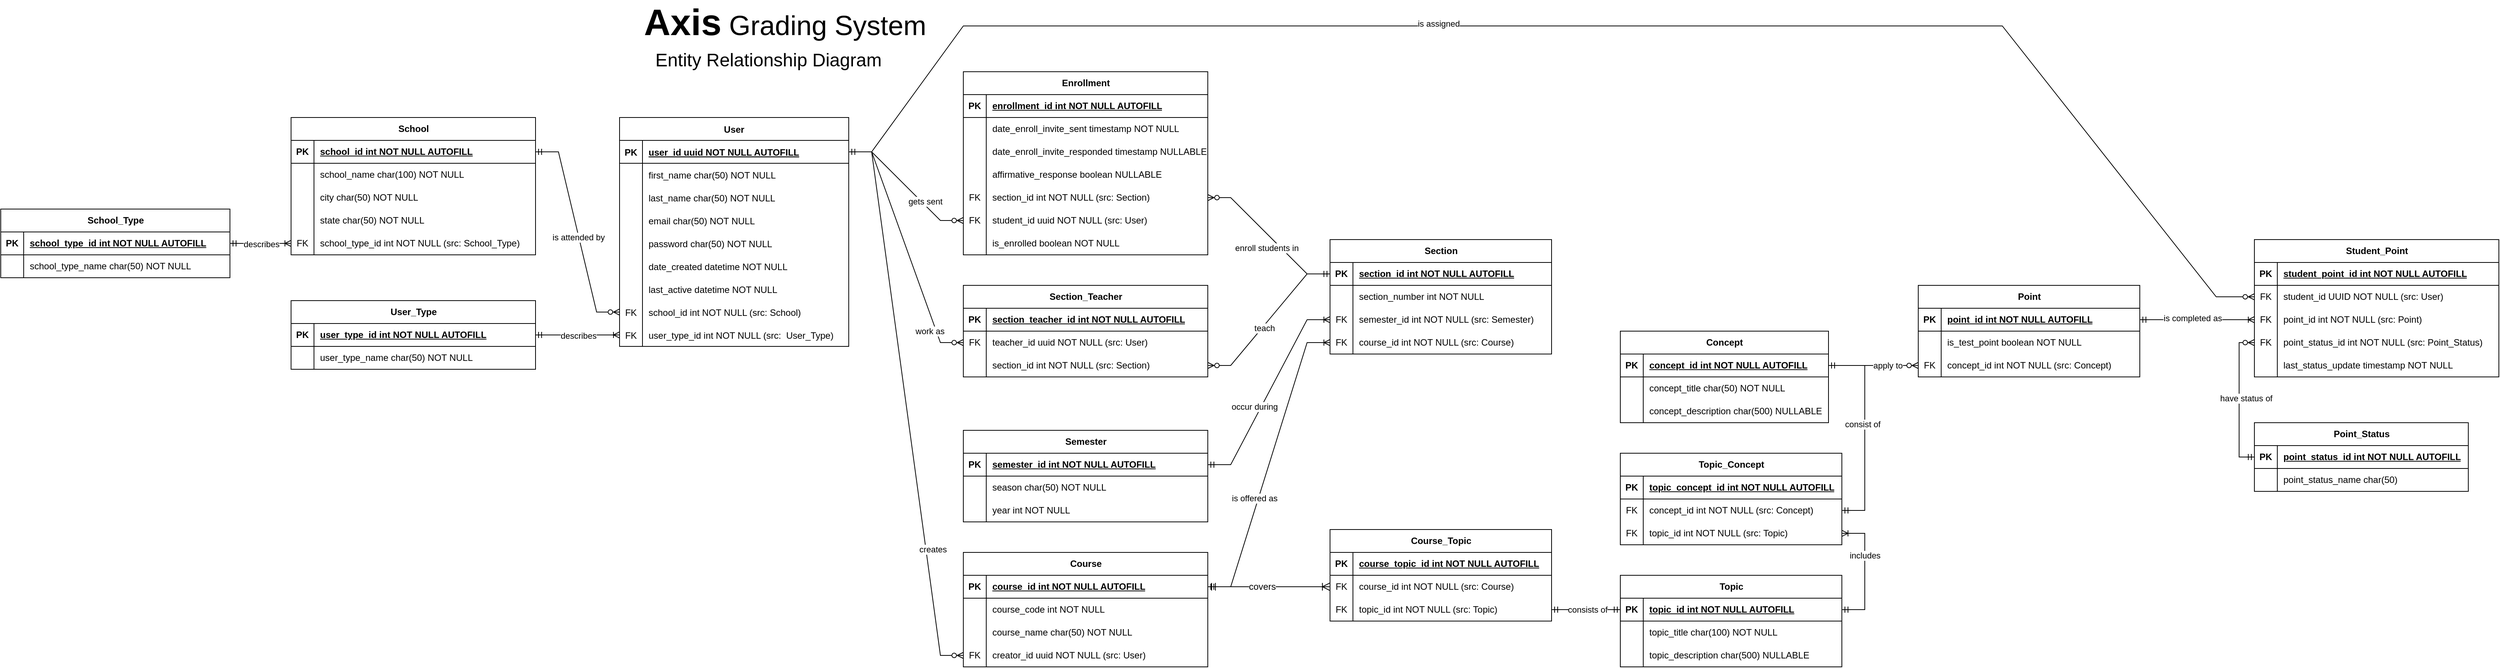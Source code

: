 <mxfile version="26.0.13">
  <diagram id="R2lEEEUBdFMjLlhIrx00" name="Page-1">
    <mxGraphModel dx="2335" dy="772" grid="1" gridSize="10" guides="1" tooltips="1" connect="1" arrows="1" fold="1" page="1" pageScale="1" pageWidth="850" pageHeight="1100" math="0" shadow="0" extFonts="Permanent Marker^https://fonts.googleapis.com/css?family=Permanent+Marker">
      <root>
        <mxCell id="0" />
        <mxCell id="1" parent="0" />
        <mxCell id="C-vyLk0tnHw3VtMMgP7b-23" value="User" style="shape=table;startSize=30;container=1;collapsible=1;childLayout=tableLayout;fixedRows=1;rowLines=0;fontStyle=1;align=center;resizeLast=1;" parent="1" vertex="1">
          <mxGeometry x="-10" y="160" width="300" height="300" as="geometry" />
        </mxCell>
        <mxCell id="C-vyLk0tnHw3VtMMgP7b-24" value="" style="shape=partialRectangle;collapsible=0;dropTarget=0;pointerEvents=0;fillColor=none;points=[[0,0.5],[1,0.5]];portConstraint=eastwest;top=0;left=0;right=0;bottom=1;" parent="C-vyLk0tnHw3VtMMgP7b-23" vertex="1">
          <mxGeometry y="30" width="300" height="30" as="geometry" />
        </mxCell>
        <mxCell id="C-vyLk0tnHw3VtMMgP7b-25" value="PK" style="shape=partialRectangle;overflow=hidden;connectable=0;fillColor=none;top=0;left=0;bottom=0;right=0;fontStyle=1;" parent="C-vyLk0tnHw3VtMMgP7b-24" vertex="1">
          <mxGeometry width="30" height="30" as="geometry">
            <mxRectangle width="30" height="30" as="alternateBounds" />
          </mxGeometry>
        </mxCell>
        <mxCell id="C-vyLk0tnHw3VtMMgP7b-26" value="user_id uuid NOT NULL AUTOFILL" style="shape=partialRectangle;overflow=hidden;connectable=0;fillColor=none;top=0;left=0;bottom=0;right=0;align=left;spacingLeft=6;fontStyle=5;" parent="C-vyLk0tnHw3VtMMgP7b-24" vertex="1">
          <mxGeometry x="30" width="270" height="30" as="geometry">
            <mxRectangle width="270" height="30" as="alternateBounds" />
          </mxGeometry>
        </mxCell>
        <mxCell id="C-vyLk0tnHw3VtMMgP7b-27" value="" style="shape=partialRectangle;collapsible=0;dropTarget=0;pointerEvents=0;fillColor=none;points=[[0,0.5],[1,0.5]];portConstraint=eastwest;top=0;left=0;right=0;bottom=0;" parent="C-vyLk0tnHw3VtMMgP7b-23" vertex="1">
          <mxGeometry y="60" width="300" height="30" as="geometry" />
        </mxCell>
        <mxCell id="C-vyLk0tnHw3VtMMgP7b-28" value="" style="shape=partialRectangle;overflow=hidden;connectable=0;fillColor=none;top=0;left=0;bottom=0;right=0;" parent="C-vyLk0tnHw3VtMMgP7b-27" vertex="1">
          <mxGeometry width="30" height="30" as="geometry">
            <mxRectangle width="30" height="30" as="alternateBounds" />
          </mxGeometry>
        </mxCell>
        <mxCell id="C-vyLk0tnHw3VtMMgP7b-29" value="first_name char(50) NOT NULL" style="shape=partialRectangle;overflow=hidden;connectable=0;fillColor=none;top=0;left=0;bottom=0;right=0;align=left;spacingLeft=6;" parent="C-vyLk0tnHw3VtMMgP7b-27" vertex="1">
          <mxGeometry x="30" width="270" height="30" as="geometry">
            <mxRectangle width="270" height="30" as="alternateBounds" />
          </mxGeometry>
        </mxCell>
        <mxCell id="Z-d-56PFhh3GTYc2f6EE-4" value="" style="shape=partialRectangle;collapsible=0;dropTarget=0;pointerEvents=0;fillColor=none;points=[[0,0.5],[1,0.5]];portConstraint=eastwest;top=0;left=0;right=0;bottom=0;" parent="C-vyLk0tnHw3VtMMgP7b-23" vertex="1">
          <mxGeometry y="90" width="300" height="30" as="geometry" />
        </mxCell>
        <mxCell id="Z-d-56PFhh3GTYc2f6EE-5" value="" style="shape=partialRectangle;overflow=hidden;connectable=0;fillColor=none;top=0;left=0;bottom=0;right=0;" parent="Z-d-56PFhh3GTYc2f6EE-4" vertex="1">
          <mxGeometry width="30" height="30" as="geometry">
            <mxRectangle width="30" height="30" as="alternateBounds" />
          </mxGeometry>
        </mxCell>
        <mxCell id="Z-d-56PFhh3GTYc2f6EE-6" value="last_name char(50) NOT NULL" style="shape=partialRectangle;overflow=hidden;connectable=0;fillColor=none;top=0;left=0;bottom=0;right=0;align=left;spacingLeft=6;" parent="Z-d-56PFhh3GTYc2f6EE-4" vertex="1">
          <mxGeometry x="30" width="270" height="30" as="geometry">
            <mxRectangle width="270" height="30" as="alternateBounds" />
          </mxGeometry>
        </mxCell>
        <mxCell id="Z-d-56PFhh3GTYc2f6EE-7" value="" style="shape=partialRectangle;collapsible=0;dropTarget=0;pointerEvents=0;fillColor=none;points=[[0,0.5],[1,0.5]];portConstraint=eastwest;top=0;left=0;right=0;bottom=0;" parent="C-vyLk0tnHw3VtMMgP7b-23" vertex="1">
          <mxGeometry y="120" width="300" height="30" as="geometry" />
        </mxCell>
        <mxCell id="Z-d-56PFhh3GTYc2f6EE-8" value="" style="shape=partialRectangle;overflow=hidden;connectable=0;fillColor=none;top=0;left=0;bottom=0;right=0;" parent="Z-d-56PFhh3GTYc2f6EE-7" vertex="1">
          <mxGeometry width="30" height="30" as="geometry">
            <mxRectangle width="30" height="30" as="alternateBounds" />
          </mxGeometry>
        </mxCell>
        <mxCell id="Z-d-56PFhh3GTYc2f6EE-9" value="email char(50) NOT NULL" style="shape=partialRectangle;overflow=hidden;connectable=0;fillColor=none;top=0;left=0;bottom=0;right=0;align=left;spacingLeft=6;" parent="Z-d-56PFhh3GTYc2f6EE-7" vertex="1">
          <mxGeometry x="30" width="270" height="30" as="geometry">
            <mxRectangle width="270" height="30" as="alternateBounds" />
          </mxGeometry>
        </mxCell>
        <mxCell id="Z-d-56PFhh3GTYc2f6EE-10" value="" style="shape=partialRectangle;collapsible=0;dropTarget=0;pointerEvents=0;fillColor=none;points=[[0,0.5],[1,0.5]];portConstraint=eastwest;top=0;left=0;right=0;bottom=0;" parent="C-vyLk0tnHw3VtMMgP7b-23" vertex="1">
          <mxGeometry y="150" width="300" height="30" as="geometry" />
        </mxCell>
        <mxCell id="Z-d-56PFhh3GTYc2f6EE-11" value="" style="shape=partialRectangle;overflow=hidden;connectable=0;fillColor=none;top=0;left=0;bottom=0;right=0;" parent="Z-d-56PFhh3GTYc2f6EE-10" vertex="1">
          <mxGeometry width="30" height="30" as="geometry">
            <mxRectangle width="30" height="30" as="alternateBounds" />
          </mxGeometry>
        </mxCell>
        <mxCell id="Z-d-56PFhh3GTYc2f6EE-12" value="password char(50) NOT NULL" style="shape=partialRectangle;overflow=hidden;connectable=0;fillColor=none;top=0;left=0;bottom=0;right=0;align=left;spacingLeft=6;" parent="Z-d-56PFhh3GTYc2f6EE-10" vertex="1">
          <mxGeometry x="30" width="270" height="30" as="geometry">
            <mxRectangle width="270" height="30" as="alternateBounds" />
          </mxGeometry>
        </mxCell>
        <mxCell id="Z-d-56PFhh3GTYc2f6EE-16" value="" style="shape=partialRectangle;collapsible=0;dropTarget=0;pointerEvents=0;fillColor=none;points=[[0,0.5],[1,0.5]];portConstraint=eastwest;top=0;left=0;right=0;bottom=0;" parent="C-vyLk0tnHw3VtMMgP7b-23" vertex="1">
          <mxGeometry y="180" width="300" height="30" as="geometry" />
        </mxCell>
        <mxCell id="Z-d-56PFhh3GTYc2f6EE-17" value="" style="shape=partialRectangle;overflow=hidden;connectable=0;fillColor=none;top=0;left=0;bottom=0;right=0;" parent="Z-d-56PFhh3GTYc2f6EE-16" vertex="1">
          <mxGeometry width="30" height="30" as="geometry">
            <mxRectangle width="30" height="30" as="alternateBounds" />
          </mxGeometry>
        </mxCell>
        <mxCell id="Z-d-56PFhh3GTYc2f6EE-18" value="date_created datetime NOT NULL" style="shape=partialRectangle;overflow=hidden;connectable=0;fillColor=none;top=0;left=0;bottom=0;right=0;align=left;spacingLeft=6;" parent="Z-d-56PFhh3GTYc2f6EE-16" vertex="1">
          <mxGeometry x="30" width="270" height="30" as="geometry">
            <mxRectangle width="270" height="30" as="alternateBounds" />
          </mxGeometry>
        </mxCell>
        <mxCell id="Z-d-56PFhh3GTYc2f6EE-19" value="" style="shape=partialRectangle;collapsible=0;dropTarget=0;pointerEvents=0;fillColor=none;points=[[0,0.5],[1,0.5]];portConstraint=eastwest;top=0;left=0;right=0;bottom=0;" parent="C-vyLk0tnHw3VtMMgP7b-23" vertex="1">
          <mxGeometry y="210" width="300" height="30" as="geometry" />
        </mxCell>
        <mxCell id="Z-d-56PFhh3GTYc2f6EE-20" value="" style="shape=partialRectangle;overflow=hidden;connectable=0;fillColor=none;top=0;left=0;bottom=0;right=0;" parent="Z-d-56PFhh3GTYc2f6EE-19" vertex="1">
          <mxGeometry width="30" height="30" as="geometry">
            <mxRectangle width="30" height="30" as="alternateBounds" />
          </mxGeometry>
        </mxCell>
        <mxCell id="Z-d-56PFhh3GTYc2f6EE-21" value="last_active datetime NOT NULL" style="shape=partialRectangle;overflow=hidden;connectable=0;fillColor=none;top=0;left=0;bottom=0;right=0;align=left;spacingLeft=6;" parent="Z-d-56PFhh3GTYc2f6EE-19" vertex="1">
          <mxGeometry x="30" width="270" height="30" as="geometry">
            <mxRectangle width="270" height="30" as="alternateBounds" />
          </mxGeometry>
        </mxCell>
        <mxCell id="sfZBAsEWh2MTUG-7i0a9-5" value="" style="shape=partialRectangle;collapsible=0;dropTarget=0;pointerEvents=0;fillColor=none;points=[[0,0.5],[1,0.5]];portConstraint=eastwest;top=0;left=0;right=0;bottom=0;" parent="C-vyLk0tnHw3VtMMgP7b-23" vertex="1">
          <mxGeometry y="240" width="300" height="30" as="geometry" />
        </mxCell>
        <mxCell id="sfZBAsEWh2MTUG-7i0a9-6" value="FK" style="shape=partialRectangle;overflow=hidden;connectable=0;fillColor=none;top=0;left=0;bottom=0;right=0;" parent="sfZBAsEWh2MTUG-7i0a9-5" vertex="1">
          <mxGeometry width="30" height="30" as="geometry">
            <mxRectangle width="30" height="30" as="alternateBounds" />
          </mxGeometry>
        </mxCell>
        <mxCell id="sfZBAsEWh2MTUG-7i0a9-7" value="school_id int NOT NULL (src: School)" style="shape=partialRectangle;overflow=hidden;connectable=0;fillColor=none;top=0;left=0;bottom=0;right=0;align=left;spacingLeft=6;" parent="sfZBAsEWh2MTUG-7i0a9-5" vertex="1">
          <mxGeometry x="30" width="270" height="30" as="geometry">
            <mxRectangle width="270" height="30" as="alternateBounds" />
          </mxGeometry>
        </mxCell>
        <mxCell id="sfZBAsEWh2MTUG-7i0a9-8" value="" style="shape=partialRectangle;collapsible=0;dropTarget=0;pointerEvents=0;fillColor=none;points=[[0,0.5],[1,0.5]];portConstraint=eastwest;top=0;left=0;right=0;bottom=0;" parent="C-vyLk0tnHw3VtMMgP7b-23" vertex="1">
          <mxGeometry y="270" width="300" height="30" as="geometry" />
        </mxCell>
        <mxCell id="sfZBAsEWh2MTUG-7i0a9-9" value="FK" style="shape=partialRectangle;overflow=hidden;connectable=0;fillColor=none;top=0;left=0;bottom=0;right=0;" parent="sfZBAsEWh2MTUG-7i0a9-8" vertex="1">
          <mxGeometry width="30" height="30" as="geometry">
            <mxRectangle width="30" height="30" as="alternateBounds" />
          </mxGeometry>
        </mxCell>
        <mxCell id="sfZBAsEWh2MTUG-7i0a9-10" value="user_type_id int NOT NULL (src:  User_Type)" style="shape=partialRectangle;overflow=hidden;connectable=0;fillColor=none;top=0;left=0;bottom=0;right=0;align=left;spacingLeft=6;" parent="sfZBAsEWh2MTUG-7i0a9-8" vertex="1">
          <mxGeometry x="30" width="270" height="30" as="geometry">
            <mxRectangle width="270" height="30" as="alternateBounds" />
          </mxGeometry>
        </mxCell>
        <mxCell id="Z-d-56PFhh3GTYc2f6EE-23" value="School" style="shape=table;startSize=30;container=1;collapsible=1;childLayout=tableLayout;fixedRows=1;rowLines=0;fontStyle=1;align=center;resizeLast=1;html=1;" parent="1" vertex="1">
          <mxGeometry x="-440" y="160" width="320" height="180" as="geometry" />
        </mxCell>
        <mxCell id="Z-d-56PFhh3GTYc2f6EE-24" value="" style="shape=tableRow;horizontal=0;startSize=0;swimlaneHead=0;swimlaneBody=0;fillColor=none;collapsible=0;dropTarget=0;points=[[0,0.5],[1,0.5]];portConstraint=eastwest;top=0;left=0;right=0;bottom=1;" parent="Z-d-56PFhh3GTYc2f6EE-23" vertex="1">
          <mxGeometry y="30" width="320" height="30" as="geometry" />
        </mxCell>
        <mxCell id="Z-d-56PFhh3GTYc2f6EE-25" value="PK" style="shape=partialRectangle;connectable=0;fillColor=none;top=0;left=0;bottom=0;right=0;fontStyle=1;overflow=hidden;whiteSpace=wrap;html=1;" parent="Z-d-56PFhh3GTYc2f6EE-24" vertex="1">
          <mxGeometry width="30" height="30" as="geometry">
            <mxRectangle width="30" height="30" as="alternateBounds" />
          </mxGeometry>
        </mxCell>
        <mxCell id="Z-d-56PFhh3GTYc2f6EE-26" value="school_id int NOT NULL AUTOFILL" style="shape=partialRectangle;connectable=0;fillColor=none;top=0;left=0;bottom=0;right=0;align=left;spacingLeft=6;fontStyle=5;overflow=hidden;whiteSpace=wrap;html=1;strokeColor=default;" parent="Z-d-56PFhh3GTYc2f6EE-24" vertex="1">
          <mxGeometry x="30" width="290" height="30" as="geometry">
            <mxRectangle width="290" height="30" as="alternateBounds" />
          </mxGeometry>
        </mxCell>
        <mxCell id="Z-d-56PFhh3GTYc2f6EE-30" value="" style="shape=tableRow;horizontal=0;startSize=0;swimlaneHead=0;swimlaneBody=0;fillColor=none;collapsible=0;dropTarget=0;points=[[0,0.5],[1,0.5]];portConstraint=eastwest;top=0;left=0;right=0;bottom=0;" parent="Z-d-56PFhh3GTYc2f6EE-23" vertex="1">
          <mxGeometry y="60" width="320" height="30" as="geometry" />
        </mxCell>
        <mxCell id="Z-d-56PFhh3GTYc2f6EE-31" value="" style="shape=partialRectangle;connectable=0;fillColor=none;top=0;left=0;bottom=0;right=0;editable=1;overflow=hidden;whiteSpace=wrap;html=1;" parent="Z-d-56PFhh3GTYc2f6EE-30" vertex="1">
          <mxGeometry width="30" height="30" as="geometry">
            <mxRectangle width="30" height="30" as="alternateBounds" />
          </mxGeometry>
        </mxCell>
        <mxCell id="Z-d-56PFhh3GTYc2f6EE-32" value="school_name char(100) NOT NULL" style="shape=partialRectangle;connectable=0;fillColor=none;top=0;left=0;bottom=0;right=0;align=left;spacingLeft=6;overflow=hidden;whiteSpace=wrap;html=1;" parent="Z-d-56PFhh3GTYc2f6EE-30" vertex="1">
          <mxGeometry x="30" width="290" height="30" as="geometry">
            <mxRectangle width="290" height="30" as="alternateBounds" />
          </mxGeometry>
        </mxCell>
        <mxCell id="Z-d-56PFhh3GTYc2f6EE-33" value="" style="shape=tableRow;horizontal=0;startSize=0;swimlaneHead=0;swimlaneBody=0;fillColor=none;collapsible=0;dropTarget=0;points=[[0,0.5],[1,0.5]];portConstraint=eastwest;top=0;left=0;right=0;bottom=0;" parent="Z-d-56PFhh3GTYc2f6EE-23" vertex="1">
          <mxGeometry y="90" width="320" height="30" as="geometry" />
        </mxCell>
        <mxCell id="Z-d-56PFhh3GTYc2f6EE-34" value="" style="shape=partialRectangle;connectable=0;fillColor=none;top=0;left=0;bottom=0;right=0;editable=1;overflow=hidden;whiteSpace=wrap;html=1;" parent="Z-d-56PFhh3GTYc2f6EE-33" vertex="1">
          <mxGeometry width="30" height="30" as="geometry">
            <mxRectangle width="30" height="30" as="alternateBounds" />
          </mxGeometry>
        </mxCell>
        <mxCell id="Z-d-56PFhh3GTYc2f6EE-35" value="city char(50) NOT NULL" style="shape=partialRectangle;connectable=0;fillColor=none;top=0;left=0;bottom=0;right=0;align=left;spacingLeft=6;overflow=hidden;whiteSpace=wrap;html=1;" parent="Z-d-56PFhh3GTYc2f6EE-33" vertex="1">
          <mxGeometry x="30" width="290" height="30" as="geometry">
            <mxRectangle width="290" height="30" as="alternateBounds" />
          </mxGeometry>
        </mxCell>
        <mxCell id="Z-d-56PFhh3GTYc2f6EE-36" value="" style="shape=tableRow;horizontal=0;startSize=0;swimlaneHead=0;swimlaneBody=0;fillColor=none;collapsible=0;dropTarget=0;points=[[0,0.5],[1,0.5]];portConstraint=eastwest;top=0;left=0;right=0;bottom=0;" parent="Z-d-56PFhh3GTYc2f6EE-23" vertex="1">
          <mxGeometry y="120" width="320" height="30" as="geometry" />
        </mxCell>
        <mxCell id="Z-d-56PFhh3GTYc2f6EE-37" value="" style="shape=partialRectangle;connectable=0;fillColor=none;top=0;left=0;bottom=0;right=0;editable=1;overflow=hidden;whiteSpace=wrap;html=1;" parent="Z-d-56PFhh3GTYc2f6EE-36" vertex="1">
          <mxGeometry width="30" height="30" as="geometry">
            <mxRectangle width="30" height="30" as="alternateBounds" />
          </mxGeometry>
        </mxCell>
        <mxCell id="Z-d-56PFhh3GTYc2f6EE-38" value="state char(50) NOT NULL" style="shape=partialRectangle;connectable=0;fillColor=none;top=0;left=0;bottom=0;right=0;align=left;spacingLeft=6;overflow=hidden;whiteSpace=wrap;html=1;" parent="Z-d-56PFhh3GTYc2f6EE-36" vertex="1">
          <mxGeometry x="30" width="290" height="30" as="geometry">
            <mxRectangle width="290" height="30" as="alternateBounds" />
          </mxGeometry>
        </mxCell>
        <mxCell id="iHMJBlF9RZtRSDjJwfyk-16" value="" style="shape=tableRow;horizontal=0;startSize=0;swimlaneHead=0;swimlaneBody=0;fillColor=none;collapsible=0;dropTarget=0;points=[[0,0.5],[1,0.5]];portConstraint=eastwest;top=0;left=0;right=0;bottom=0;" parent="Z-d-56PFhh3GTYc2f6EE-23" vertex="1">
          <mxGeometry y="150" width="320" height="30" as="geometry" />
        </mxCell>
        <mxCell id="iHMJBlF9RZtRSDjJwfyk-17" value="FK" style="shape=partialRectangle;connectable=0;fillColor=none;top=0;left=0;bottom=0;right=0;editable=1;overflow=hidden;whiteSpace=wrap;html=1;" parent="iHMJBlF9RZtRSDjJwfyk-16" vertex="1">
          <mxGeometry width="30" height="30" as="geometry">
            <mxRectangle width="30" height="30" as="alternateBounds" />
          </mxGeometry>
        </mxCell>
        <mxCell id="iHMJBlF9RZtRSDjJwfyk-18" value="school_type_id int NOT NULL (src: School_Type)" style="shape=partialRectangle;connectable=0;fillColor=none;top=0;left=0;bottom=0;right=0;align=left;spacingLeft=6;overflow=hidden;whiteSpace=wrap;html=1;" parent="iHMJBlF9RZtRSDjJwfyk-16" vertex="1">
          <mxGeometry x="30" width="290" height="30" as="geometry">
            <mxRectangle width="290" height="30" as="alternateBounds" />
          </mxGeometry>
        </mxCell>
        <mxCell id="Z-d-56PFhh3GTYc2f6EE-39" value="&lt;font style=&quot;font-size: 24px;&quot;&gt;Entity Relationship Diagram&lt;/font&gt;" style="text;html=1;align=center;verticalAlign=middle;whiteSpace=wrap;rounded=0;" parent="1" vertex="1">
          <mxGeometry y="70" width="370" height="30" as="geometry" />
        </mxCell>
        <mxCell id="Z-d-56PFhh3GTYc2f6EE-40" value="" style="edgeStyle=entityRelationEdgeStyle;fontSize=12;html=1;endArrow=ERzeroToMany;startArrow=ERmandOne;rounded=0;exitX=1;exitY=0.5;exitDx=0;exitDy=0;entryX=0;entryY=0.5;entryDx=0;entryDy=0;" parent="1" source="Z-d-56PFhh3GTYc2f6EE-24" target="sfZBAsEWh2MTUG-7i0a9-5" edge="1">
          <mxGeometry width="100" height="100" relative="1" as="geometry">
            <mxPoint x="380" y="400" as="sourcePoint" />
            <mxPoint y="720" as="targetPoint" />
          </mxGeometry>
        </mxCell>
        <mxCell id="Z-d-56PFhh3GTYc2f6EE-41" value="is attended by" style="edgeLabel;html=1;align=center;verticalAlign=middle;resizable=0;points=[];" parent="Z-d-56PFhh3GTYc2f6EE-40" vertex="1" connectable="0">
          <mxGeometry x="-0.143" y="1" relative="1" as="geometry">
            <mxPoint x="4" y="26" as="offset" />
          </mxGeometry>
        </mxCell>
        <mxCell id="Z-d-56PFhh3GTYc2f6EE-42" value="Semester" style="shape=table;startSize=30;container=1;collapsible=1;childLayout=tableLayout;fixedRows=1;rowLines=0;fontStyle=1;align=center;resizeLast=1;html=1;" parent="1" vertex="1">
          <mxGeometry x="440" y="570" width="320" height="120" as="geometry" />
        </mxCell>
        <mxCell id="Z-d-56PFhh3GTYc2f6EE-43" value="" style="shape=tableRow;horizontal=0;startSize=0;swimlaneHead=0;swimlaneBody=0;fillColor=none;collapsible=0;dropTarget=0;points=[[0,0.5],[1,0.5]];portConstraint=eastwest;top=0;left=0;right=0;bottom=1;" parent="Z-d-56PFhh3GTYc2f6EE-42" vertex="1">
          <mxGeometry y="30" width="320" height="30" as="geometry" />
        </mxCell>
        <mxCell id="Z-d-56PFhh3GTYc2f6EE-44" value="PK" style="shape=partialRectangle;connectable=0;fillColor=none;top=0;left=0;bottom=0;right=0;fontStyle=1;overflow=hidden;whiteSpace=wrap;html=1;" parent="Z-d-56PFhh3GTYc2f6EE-43" vertex="1">
          <mxGeometry width="30" height="30" as="geometry">
            <mxRectangle width="30" height="30" as="alternateBounds" />
          </mxGeometry>
        </mxCell>
        <mxCell id="Z-d-56PFhh3GTYc2f6EE-45" value="semester_id int NOT NULL AUTOFILL" style="shape=partialRectangle;connectable=0;fillColor=none;top=0;left=0;bottom=0;right=0;align=left;spacingLeft=6;fontStyle=5;overflow=hidden;whiteSpace=wrap;html=1;" parent="Z-d-56PFhh3GTYc2f6EE-43" vertex="1">
          <mxGeometry x="30" width="290" height="30" as="geometry">
            <mxRectangle width="290" height="30" as="alternateBounds" />
          </mxGeometry>
        </mxCell>
        <mxCell id="Z-d-56PFhh3GTYc2f6EE-46" value="" style="shape=tableRow;horizontal=0;startSize=0;swimlaneHead=0;swimlaneBody=0;fillColor=none;collapsible=0;dropTarget=0;points=[[0,0.5],[1,0.5]];portConstraint=eastwest;top=0;left=0;right=0;bottom=0;" parent="Z-d-56PFhh3GTYc2f6EE-42" vertex="1">
          <mxGeometry y="60" width="320" height="30" as="geometry" />
        </mxCell>
        <mxCell id="Z-d-56PFhh3GTYc2f6EE-47" value="" style="shape=partialRectangle;connectable=0;fillColor=none;top=0;left=0;bottom=0;right=0;editable=1;overflow=hidden;whiteSpace=wrap;html=1;" parent="Z-d-56PFhh3GTYc2f6EE-46" vertex="1">
          <mxGeometry width="30" height="30" as="geometry">
            <mxRectangle width="30" height="30" as="alternateBounds" />
          </mxGeometry>
        </mxCell>
        <mxCell id="Z-d-56PFhh3GTYc2f6EE-48" value="season char(50) NOT NULL" style="shape=partialRectangle;connectable=0;fillColor=none;top=0;left=0;bottom=0;right=0;align=left;spacingLeft=6;overflow=hidden;whiteSpace=wrap;html=1;" parent="Z-d-56PFhh3GTYc2f6EE-46" vertex="1">
          <mxGeometry x="30" width="290" height="30" as="geometry">
            <mxRectangle width="290" height="30" as="alternateBounds" />
          </mxGeometry>
        </mxCell>
        <mxCell id="Z-d-56PFhh3GTYc2f6EE-49" value="" style="shape=tableRow;horizontal=0;startSize=0;swimlaneHead=0;swimlaneBody=0;fillColor=none;collapsible=0;dropTarget=0;points=[[0,0.5],[1,0.5]];portConstraint=eastwest;top=0;left=0;right=0;bottom=0;" parent="Z-d-56PFhh3GTYc2f6EE-42" vertex="1">
          <mxGeometry y="90" width="320" height="30" as="geometry" />
        </mxCell>
        <mxCell id="Z-d-56PFhh3GTYc2f6EE-50" value="" style="shape=partialRectangle;connectable=0;fillColor=none;top=0;left=0;bottom=0;right=0;editable=1;overflow=hidden;whiteSpace=wrap;html=1;" parent="Z-d-56PFhh3GTYc2f6EE-49" vertex="1">
          <mxGeometry width="30" height="30" as="geometry">
            <mxRectangle width="30" height="30" as="alternateBounds" />
          </mxGeometry>
        </mxCell>
        <mxCell id="Z-d-56PFhh3GTYc2f6EE-51" value="year int NOT NULL" style="shape=partialRectangle;connectable=0;fillColor=none;top=0;left=0;bottom=0;right=0;align=left;spacingLeft=6;overflow=hidden;whiteSpace=wrap;html=1;" parent="Z-d-56PFhh3GTYc2f6EE-49" vertex="1">
          <mxGeometry x="30" width="290" height="30" as="geometry">
            <mxRectangle width="290" height="30" as="alternateBounds" />
          </mxGeometry>
        </mxCell>
        <mxCell id="Z-d-56PFhh3GTYc2f6EE-55" value="Course" style="shape=table;startSize=30;container=1;collapsible=1;childLayout=tableLayout;fixedRows=1;rowLines=0;fontStyle=1;align=center;resizeLast=1;html=1;" parent="1" vertex="1">
          <mxGeometry x="440" y="730" width="320" height="150" as="geometry" />
        </mxCell>
        <mxCell id="Z-d-56PFhh3GTYc2f6EE-56" value="" style="shape=tableRow;horizontal=0;startSize=0;swimlaneHead=0;swimlaneBody=0;fillColor=none;collapsible=0;dropTarget=0;points=[[0,0.5],[1,0.5]];portConstraint=eastwest;top=0;left=0;right=0;bottom=1;" parent="Z-d-56PFhh3GTYc2f6EE-55" vertex="1">
          <mxGeometry y="30" width="320" height="30" as="geometry" />
        </mxCell>
        <mxCell id="Z-d-56PFhh3GTYc2f6EE-57" value="PK" style="shape=partialRectangle;connectable=0;fillColor=none;top=0;left=0;bottom=0;right=0;fontStyle=1;overflow=hidden;whiteSpace=wrap;html=1;" parent="Z-d-56PFhh3GTYc2f6EE-56" vertex="1">
          <mxGeometry width="30" height="30" as="geometry">
            <mxRectangle width="30" height="30" as="alternateBounds" />
          </mxGeometry>
        </mxCell>
        <mxCell id="Z-d-56PFhh3GTYc2f6EE-58" value="course_id int NOT NULL AUTOFILL" style="shape=partialRectangle;connectable=0;fillColor=none;top=0;left=0;bottom=0;right=0;align=left;spacingLeft=6;fontStyle=5;overflow=hidden;whiteSpace=wrap;html=1;" parent="Z-d-56PFhh3GTYc2f6EE-56" vertex="1">
          <mxGeometry x="30" width="290" height="30" as="geometry">
            <mxRectangle width="290" height="30" as="alternateBounds" />
          </mxGeometry>
        </mxCell>
        <mxCell id="Z-d-56PFhh3GTYc2f6EE-59" value="" style="shape=tableRow;horizontal=0;startSize=0;swimlaneHead=0;swimlaneBody=0;fillColor=none;collapsible=0;dropTarget=0;points=[[0,0.5],[1,0.5]];portConstraint=eastwest;top=0;left=0;right=0;bottom=0;" parent="Z-d-56PFhh3GTYc2f6EE-55" vertex="1">
          <mxGeometry y="60" width="320" height="30" as="geometry" />
        </mxCell>
        <mxCell id="Z-d-56PFhh3GTYc2f6EE-60" value="" style="shape=partialRectangle;connectable=0;fillColor=none;top=0;left=0;bottom=0;right=0;editable=1;overflow=hidden;whiteSpace=wrap;html=1;" parent="Z-d-56PFhh3GTYc2f6EE-59" vertex="1">
          <mxGeometry width="30" height="30" as="geometry">
            <mxRectangle width="30" height="30" as="alternateBounds" />
          </mxGeometry>
        </mxCell>
        <mxCell id="Z-d-56PFhh3GTYc2f6EE-61" value="course_code int NOT NULL" style="shape=partialRectangle;connectable=0;fillColor=none;top=0;left=0;bottom=0;right=0;align=left;spacingLeft=6;overflow=hidden;whiteSpace=wrap;html=1;" parent="Z-d-56PFhh3GTYc2f6EE-59" vertex="1">
          <mxGeometry x="30" width="290" height="30" as="geometry">
            <mxRectangle width="290" height="30" as="alternateBounds" />
          </mxGeometry>
        </mxCell>
        <mxCell id="Z-d-56PFhh3GTYc2f6EE-62" value="" style="shape=tableRow;horizontal=0;startSize=0;swimlaneHead=0;swimlaneBody=0;fillColor=none;collapsible=0;dropTarget=0;points=[[0,0.5],[1,0.5]];portConstraint=eastwest;top=0;left=0;right=0;bottom=0;" parent="Z-d-56PFhh3GTYc2f6EE-55" vertex="1">
          <mxGeometry y="90" width="320" height="30" as="geometry" />
        </mxCell>
        <mxCell id="Z-d-56PFhh3GTYc2f6EE-63" value="" style="shape=partialRectangle;connectable=0;fillColor=none;top=0;left=0;bottom=0;right=0;editable=1;overflow=hidden;whiteSpace=wrap;html=1;" parent="Z-d-56PFhh3GTYc2f6EE-62" vertex="1">
          <mxGeometry width="30" height="30" as="geometry">
            <mxRectangle width="30" height="30" as="alternateBounds" />
          </mxGeometry>
        </mxCell>
        <mxCell id="Z-d-56PFhh3GTYc2f6EE-64" value="course_name char(50) NOT NULL" style="shape=partialRectangle;connectable=0;fillColor=none;top=0;left=0;bottom=0;right=0;align=left;spacingLeft=6;overflow=hidden;whiteSpace=wrap;html=1;" parent="Z-d-56PFhh3GTYc2f6EE-62" vertex="1">
          <mxGeometry x="30" width="290" height="30" as="geometry">
            <mxRectangle width="290" height="30" as="alternateBounds" />
          </mxGeometry>
        </mxCell>
        <mxCell id="sfZBAsEWh2MTUG-7i0a9-73" value="" style="shape=tableRow;horizontal=0;startSize=0;swimlaneHead=0;swimlaneBody=0;fillColor=none;collapsible=0;dropTarget=0;points=[[0,0.5],[1,0.5]];portConstraint=eastwest;top=0;left=0;right=0;bottom=0;" parent="Z-d-56PFhh3GTYc2f6EE-55" vertex="1">
          <mxGeometry y="120" width="320" height="30" as="geometry" />
        </mxCell>
        <mxCell id="sfZBAsEWh2MTUG-7i0a9-74" value="FK" style="shape=partialRectangle;connectable=0;fillColor=none;top=0;left=0;bottom=0;right=0;editable=1;overflow=hidden;whiteSpace=wrap;html=1;" parent="sfZBAsEWh2MTUG-7i0a9-73" vertex="1">
          <mxGeometry width="30" height="30" as="geometry">
            <mxRectangle width="30" height="30" as="alternateBounds" />
          </mxGeometry>
        </mxCell>
        <mxCell id="sfZBAsEWh2MTUG-7i0a9-75" value="creator_id uuid NOT NULL (src: User)" style="shape=partialRectangle;connectable=0;fillColor=none;top=0;left=0;bottom=0;right=0;align=left;spacingLeft=6;overflow=hidden;whiteSpace=wrap;html=1;" parent="sfZBAsEWh2MTUG-7i0a9-73" vertex="1">
          <mxGeometry x="30" width="290" height="30" as="geometry">
            <mxRectangle width="290" height="30" as="alternateBounds" />
          </mxGeometry>
        </mxCell>
        <mxCell id="Z-d-56PFhh3GTYc2f6EE-76" value="Section" style="shape=table;startSize=30;container=1;collapsible=1;childLayout=tableLayout;fixedRows=1;rowLines=0;fontStyle=1;align=center;resizeLast=1;html=1;" parent="1" vertex="1">
          <mxGeometry x="920" y="320" width="290" height="150" as="geometry" />
        </mxCell>
        <mxCell id="Z-d-56PFhh3GTYc2f6EE-77" value="" style="shape=tableRow;horizontal=0;startSize=0;swimlaneHead=0;swimlaneBody=0;fillColor=none;collapsible=0;dropTarget=0;points=[[0,0.5],[1,0.5]];portConstraint=eastwest;top=0;left=0;right=0;bottom=1;" parent="Z-d-56PFhh3GTYc2f6EE-76" vertex="1">
          <mxGeometry y="30" width="290" height="30" as="geometry" />
        </mxCell>
        <mxCell id="Z-d-56PFhh3GTYc2f6EE-78" value="PK" style="shape=partialRectangle;connectable=0;fillColor=none;top=0;left=0;bottom=0;right=0;fontStyle=1;overflow=hidden;whiteSpace=wrap;html=1;" parent="Z-d-56PFhh3GTYc2f6EE-77" vertex="1">
          <mxGeometry width="30" height="30" as="geometry">
            <mxRectangle width="30" height="30" as="alternateBounds" />
          </mxGeometry>
        </mxCell>
        <mxCell id="Z-d-56PFhh3GTYc2f6EE-79" value="section_id int NOT NULL AUTOFILL" style="shape=partialRectangle;connectable=0;fillColor=none;top=0;left=0;bottom=0;right=0;align=left;spacingLeft=6;fontStyle=5;overflow=hidden;whiteSpace=wrap;html=1;" parent="Z-d-56PFhh3GTYc2f6EE-77" vertex="1">
          <mxGeometry x="30" width="260" height="30" as="geometry">
            <mxRectangle width="260" height="30" as="alternateBounds" />
          </mxGeometry>
        </mxCell>
        <mxCell id="Z-d-56PFhh3GTYc2f6EE-80" value="" style="shape=tableRow;horizontal=0;startSize=0;swimlaneHead=0;swimlaneBody=0;fillColor=none;collapsible=0;dropTarget=0;points=[[0,0.5],[1,0.5]];portConstraint=eastwest;top=0;left=0;right=0;bottom=0;" parent="Z-d-56PFhh3GTYc2f6EE-76" vertex="1">
          <mxGeometry y="60" width="290" height="30" as="geometry" />
        </mxCell>
        <mxCell id="Z-d-56PFhh3GTYc2f6EE-81" value="" style="shape=partialRectangle;connectable=0;fillColor=none;top=0;left=0;bottom=0;right=0;editable=1;overflow=hidden;whiteSpace=wrap;html=1;" parent="Z-d-56PFhh3GTYc2f6EE-80" vertex="1">
          <mxGeometry width="30" height="30" as="geometry">
            <mxRectangle width="30" height="30" as="alternateBounds" />
          </mxGeometry>
        </mxCell>
        <mxCell id="Z-d-56PFhh3GTYc2f6EE-82" value="section_number int NOT NULL" style="shape=partialRectangle;connectable=0;fillColor=none;top=0;left=0;bottom=0;right=0;align=left;spacingLeft=6;overflow=hidden;whiteSpace=wrap;html=1;" parent="Z-d-56PFhh3GTYc2f6EE-80" vertex="1">
          <mxGeometry x="30" width="260" height="30" as="geometry">
            <mxRectangle width="260" height="30" as="alternateBounds" />
          </mxGeometry>
        </mxCell>
        <mxCell id="Z-d-56PFhh3GTYc2f6EE-83" value="" style="shape=tableRow;horizontal=0;startSize=0;swimlaneHead=0;swimlaneBody=0;fillColor=none;collapsible=0;dropTarget=0;points=[[0,0.5],[1,0.5]];portConstraint=eastwest;top=0;left=0;right=0;bottom=0;" parent="Z-d-56PFhh3GTYc2f6EE-76" vertex="1">
          <mxGeometry y="90" width="290" height="30" as="geometry" />
        </mxCell>
        <mxCell id="Z-d-56PFhh3GTYc2f6EE-84" value="FK" style="shape=partialRectangle;connectable=0;fillColor=none;top=0;left=0;bottom=0;right=0;editable=1;overflow=hidden;whiteSpace=wrap;html=1;" parent="Z-d-56PFhh3GTYc2f6EE-83" vertex="1">
          <mxGeometry width="30" height="30" as="geometry">
            <mxRectangle width="30" height="30" as="alternateBounds" />
          </mxGeometry>
        </mxCell>
        <mxCell id="Z-d-56PFhh3GTYc2f6EE-85" value="semester_id int NOT NULL (src: Semester)" style="shape=partialRectangle;connectable=0;fillColor=none;top=0;left=0;bottom=0;right=0;align=left;spacingLeft=6;overflow=hidden;whiteSpace=wrap;html=1;" parent="Z-d-56PFhh3GTYc2f6EE-83" vertex="1">
          <mxGeometry x="30" width="260" height="30" as="geometry">
            <mxRectangle width="260" height="30" as="alternateBounds" />
          </mxGeometry>
        </mxCell>
        <mxCell id="sfZBAsEWh2MTUG-7i0a9-63" value="" style="shape=tableRow;horizontal=0;startSize=0;swimlaneHead=0;swimlaneBody=0;fillColor=none;collapsible=0;dropTarget=0;points=[[0,0.5],[1,0.5]];portConstraint=eastwest;top=0;left=0;right=0;bottom=0;" parent="Z-d-56PFhh3GTYc2f6EE-76" vertex="1">
          <mxGeometry y="120" width="290" height="30" as="geometry" />
        </mxCell>
        <mxCell id="sfZBAsEWh2MTUG-7i0a9-64" value="FK" style="shape=partialRectangle;connectable=0;fillColor=none;top=0;left=0;bottom=0;right=0;editable=1;overflow=hidden;whiteSpace=wrap;html=1;" parent="sfZBAsEWh2MTUG-7i0a9-63" vertex="1">
          <mxGeometry width="30" height="30" as="geometry">
            <mxRectangle width="30" height="30" as="alternateBounds" />
          </mxGeometry>
        </mxCell>
        <mxCell id="sfZBAsEWh2MTUG-7i0a9-65" value="course_id int NOT NULL (src: Course)" style="shape=partialRectangle;connectable=0;fillColor=none;top=0;left=0;bottom=0;right=0;align=left;spacingLeft=6;overflow=hidden;whiteSpace=wrap;html=1;" parent="sfZBAsEWh2MTUG-7i0a9-63" vertex="1">
          <mxGeometry x="30" width="260" height="30" as="geometry">
            <mxRectangle width="260" height="30" as="alternateBounds" />
          </mxGeometry>
        </mxCell>
        <mxCell id="Z-d-56PFhh3GTYc2f6EE-89" value="" style="fontSize=12;html=1;endArrow=ERoneToMany;startArrow=ERmandOne;rounded=0;entryX=0;entryY=0.5;entryDx=0;entryDy=0;edgeStyle=entityRelationEdgeStyle;exitX=1;exitY=0.5;exitDx=0;exitDy=0;" parent="1" source="Z-d-56PFhh3GTYc2f6EE-56" target="sfZBAsEWh2MTUG-7i0a9-63" edge="1">
          <mxGeometry width="100" height="100" relative="1" as="geometry">
            <mxPoint x="940" y="1120" as="sourcePoint" />
            <mxPoint x="1039" y="470" as="targetPoint" />
          </mxGeometry>
        </mxCell>
        <mxCell id="Z-d-56PFhh3GTYc2f6EE-90" value="is offered as" style="edgeLabel;html=1;align=center;verticalAlign=middle;resizable=0;points=[];" parent="Z-d-56PFhh3GTYc2f6EE-89" vertex="1" connectable="0">
          <mxGeometry x="-0.186" relative="1" as="geometry">
            <mxPoint x="-8" y="9" as="offset" />
          </mxGeometry>
        </mxCell>
        <mxCell id="iHMJBlF9RZtRSDjJwfyk-1" value="User_Type" style="shape=table;startSize=30;container=1;collapsible=1;childLayout=tableLayout;fixedRows=1;rowLines=0;fontStyle=1;align=center;resizeLast=1;html=1;" parent="1" vertex="1">
          <mxGeometry x="-440" y="400" width="320" height="90" as="geometry" />
        </mxCell>
        <mxCell id="iHMJBlF9RZtRSDjJwfyk-2" value="" style="shape=tableRow;horizontal=0;startSize=0;swimlaneHead=0;swimlaneBody=0;fillColor=none;collapsible=0;dropTarget=0;points=[[0,0.5],[1,0.5]];portConstraint=eastwest;top=0;left=0;right=0;bottom=1;" parent="iHMJBlF9RZtRSDjJwfyk-1" vertex="1">
          <mxGeometry y="30" width="320" height="30" as="geometry" />
        </mxCell>
        <mxCell id="iHMJBlF9RZtRSDjJwfyk-3" value="PK" style="shape=partialRectangle;connectable=0;fillColor=none;top=0;left=0;bottom=0;right=0;fontStyle=1;overflow=hidden;whiteSpace=wrap;html=1;" parent="iHMJBlF9RZtRSDjJwfyk-2" vertex="1">
          <mxGeometry width="30" height="30" as="geometry">
            <mxRectangle width="30" height="30" as="alternateBounds" />
          </mxGeometry>
        </mxCell>
        <mxCell id="iHMJBlF9RZtRSDjJwfyk-4" value="user_type_id int NOT NULL AUTOFILL" style="shape=partialRectangle;connectable=0;fillColor=none;top=0;left=0;bottom=0;right=0;align=left;spacingLeft=6;fontStyle=5;overflow=hidden;whiteSpace=wrap;html=1;" parent="iHMJBlF9RZtRSDjJwfyk-2" vertex="1">
          <mxGeometry x="30" width="290" height="30" as="geometry">
            <mxRectangle width="290" height="30" as="alternateBounds" />
          </mxGeometry>
        </mxCell>
        <mxCell id="iHMJBlF9RZtRSDjJwfyk-5" value="" style="shape=tableRow;horizontal=0;startSize=0;swimlaneHead=0;swimlaneBody=0;fillColor=none;collapsible=0;dropTarget=0;points=[[0,0.5],[1,0.5]];portConstraint=eastwest;top=0;left=0;right=0;bottom=0;" parent="iHMJBlF9RZtRSDjJwfyk-1" vertex="1">
          <mxGeometry y="60" width="320" height="30" as="geometry" />
        </mxCell>
        <mxCell id="iHMJBlF9RZtRSDjJwfyk-6" value="" style="shape=partialRectangle;connectable=0;fillColor=none;top=0;left=0;bottom=0;right=0;editable=1;overflow=hidden;whiteSpace=wrap;html=1;" parent="iHMJBlF9RZtRSDjJwfyk-5" vertex="1">
          <mxGeometry width="30" height="30" as="geometry">
            <mxRectangle width="30" height="30" as="alternateBounds" />
          </mxGeometry>
        </mxCell>
        <mxCell id="iHMJBlF9RZtRSDjJwfyk-7" value="user_type_name char(50) NOT NULL" style="shape=partialRectangle;connectable=0;fillColor=none;top=0;left=0;bottom=0;right=0;align=left;spacingLeft=6;overflow=hidden;whiteSpace=wrap;html=1;" parent="iHMJBlF9RZtRSDjJwfyk-5" vertex="1">
          <mxGeometry x="30" width="290" height="30" as="geometry">
            <mxRectangle width="290" height="30" as="alternateBounds" />
          </mxGeometry>
        </mxCell>
        <mxCell id="iHMJBlF9RZtRSDjJwfyk-25" value="Course_Topic" style="shape=table;startSize=30;container=1;collapsible=1;childLayout=tableLayout;fixedRows=1;rowLines=0;fontStyle=1;align=center;resizeLast=1;html=1;" parent="1" vertex="1">
          <mxGeometry x="920" y="700" width="290" height="120" as="geometry" />
        </mxCell>
        <mxCell id="iHMJBlF9RZtRSDjJwfyk-26" value="" style="shape=tableRow;horizontal=0;startSize=0;swimlaneHead=0;swimlaneBody=0;fillColor=none;collapsible=0;dropTarget=0;points=[[0,0.5],[1,0.5]];portConstraint=eastwest;top=0;left=0;right=0;bottom=1;" parent="iHMJBlF9RZtRSDjJwfyk-25" vertex="1">
          <mxGeometry y="30" width="290" height="30" as="geometry" />
        </mxCell>
        <mxCell id="iHMJBlF9RZtRSDjJwfyk-27" value="PK" style="shape=partialRectangle;connectable=0;fillColor=none;top=0;left=0;bottom=0;right=0;fontStyle=1;overflow=hidden;whiteSpace=wrap;html=1;" parent="iHMJBlF9RZtRSDjJwfyk-26" vertex="1">
          <mxGeometry width="30" height="30" as="geometry">
            <mxRectangle width="30" height="30" as="alternateBounds" />
          </mxGeometry>
        </mxCell>
        <mxCell id="iHMJBlF9RZtRSDjJwfyk-28" value="course_topic_id int NOT NULL AUTOFILL" style="shape=partialRectangle;connectable=0;fillColor=none;top=0;left=0;bottom=0;right=0;align=left;spacingLeft=6;fontStyle=5;overflow=hidden;whiteSpace=wrap;html=1;" parent="iHMJBlF9RZtRSDjJwfyk-26" vertex="1">
          <mxGeometry x="30" width="260" height="30" as="geometry">
            <mxRectangle width="260" height="30" as="alternateBounds" />
          </mxGeometry>
        </mxCell>
        <mxCell id="iHMJBlF9RZtRSDjJwfyk-29" value="" style="shape=tableRow;horizontal=0;startSize=0;swimlaneHead=0;swimlaneBody=0;fillColor=none;collapsible=0;dropTarget=0;points=[[0,0.5],[1,0.5]];portConstraint=eastwest;top=0;left=0;right=0;bottom=0;" parent="iHMJBlF9RZtRSDjJwfyk-25" vertex="1">
          <mxGeometry y="60" width="290" height="30" as="geometry" />
        </mxCell>
        <mxCell id="iHMJBlF9RZtRSDjJwfyk-30" value="FK" style="shape=partialRectangle;connectable=0;fillColor=none;top=0;left=0;bottom=0;right=0;editable=1;overflow=hidden;whiteSpace=wrap;html=1;" parent="iHMJBlF9RZtRSDjJwfyk-29" vertex="1">
          <mxGeometry width="30" height="30" as="geometry">
            <mxRectangle width="30" height="30" as="alternateBounds" />
          </mxGeometry>
        </mxCell>
        <mxCell id="iHMJBlF9RZtRSDjJwfyk-31" value="course_id int NOT NULL (src: Course)" style="shape=partialRectangle;connectable=0;fillColor=none;top=0;left=0;bottom=0;right=0;align=left;spacingLeft=6;overflow=hidden;whiteSpace=wrap;html=1;" parent="iHMJBlF9RZtRSDjJwfyk-29" vertex="1">
          <mxGeometry x="30" width="260" height="30" as="geometry">
            <mxRectangle width="260" height="30" as="alternateBounds" />
          </mxGeometry>
        </mxCell>
        <mxCell id="iHMJBlF9RZtRSDjJwfyk-32" value="" style="shape=tableRow;horizontal=0;startSize=0;swimlaneHead=0;swimlaneBody=0;fillColor=none;collapsible=0;dropTarget=0;points=[[0,0.5],[1,0.5]];portConstraint=eastwest;top=0;left=0;right=0;bottom=0;" parent="iHMJBlF9RZtRSDjJwfyk-25" vertex="1">
          <mxGeometry y="90" width="290" height="30" as="geometry" />
        </mxCell>
        <mxCell id="iHMJBlF9RZtRSDjJwfyk-33" value="FK" style="shape=partialRectangle;connectable=0;fillColor=none;top=0;left=0;bottom=0;right=0;editable=1;overflow=hidden;whiteSpace=wrap;html=1;" parent="iHMJBlF9RZtRSDjJwfyk-32" vertex="1">
          <mxGeometry width="30" height="30" as="geometry">
            <mxRectangle width="30" height="30" as="alternateBounds" />
          </mxGeometry>
        </mxCell>
        <mxCell id="iHMJBlF9RZtRSDjJwfyk-34" value="topic_id int NOT NULL (src: Topic)" style="shape=partialRectangle;connectable=0;fillColor=none;top=0;left=0;bottom=0;right=0;align=left;spacingLeft=6;overflow=hidden;whiteSpace=wrap;html=1;" parent="iHMJBlF9RZtRSDjJwfyk-32" vertex="1">
          <mxGeometry x="30" width="260" height="30" as="geometry">
            <mxRectangle width="260" height="30" as="alternateBounds" />
          </mxGeometry>
        </mxCell>
        <mxCell id="iHMJBlF9RZtRSDjJwfyk-38" value="Topic" style="shape=table;startSize=30;container=1;collapsible=1;childLayout=tableLayout;fixedRows=1;rowLines=0;fontStyle=1;align=center;resizeLast=1;html=1;" parent="1" vertex="1">
          <mxGeometry x="1300" y="760" width="290" height="120" as="geometry" />
        </mxCell>
        <mxCell id="iHMJBlF9RZtRSDjJwfyk-39" value="" style="shape=tableRow;horizontal=0;startSize=0;swimlaneHead=0;swimlaneBody=0;fillColor=none;collapsible=0;dropTarget=0;points=[[0,0.5],[1,0.5]];portConstraint=eastwest;top=0;left=0;right=0;bottom=1;" parent="iHMJBlF9RZtRSDjJwfyk-38" vertex="1">
          <mxGeometry y="30" width="290" height="30" as="geometry" />
        </mxCell>
        <mxCell id="iHMJBlF9RZtRSDjJwfyk-40" value="PK" style="shape=partialRectangle;connectable=0;fillColor=none;top=0;left=0;bottom=0;right=0;fontStyle=1;overflow=hidden;whiteSpace=wrap;html=1;" parent="iHMJBlF9RZtRSDjJwfyk-39" vertex="1">
          <mxGeometry width="30" height="30" as="geometry">
            <mxRectangle width="30" height="30" as="alternateBounds" />
          </mxGeometry>
        </mxCell>
        <mxCell id="iHMJBlF9RZtRSDjJwfyk-41" value="topic_id int NOT NULL AUTOFILL" style="shape=partialRectangle;connectable=0;fillColor=none;top=0;left=0;bottom=0;right=0;align=left;spacingLeft=6;fontStyle=5;overflow=hidden;whiteSpace=wrap;html=1;" parent="iHMJBlF9RZtRSDjJwfyk-39" vertex="1">
          <mxGeometry x="30" width="260" height="30" as="geometry">
            <mxRectangle width="260" height="30" as="alternateBounds" />
          </mxGeometry>
        </mxCell>
        <mxCell id="iHMJBlF9RZtRSDjJwfyk-42" value="" style="shape=tableRow;horizontal=0;startSize=0;swimlaneHead=0;swimlaneBody=0;fillColor=none;collapsible=0;dropTarget=0;points=[[0,0.5],[1,0.5]];portConstraint=eastwest;top=0;left=0;right=0;bottom=0;" parent="iHMJBlF9RZtRSDjJwfyk-38" vertex="1">
          <mxGeometry y="60" width="290" height="30" as="geometry" />
        </mxCell>
        <mxCell id="iHMJBlF9RZtRSDjJwfyk-43" value="" style="shape=partialRectangle;connectable=0;fillColor=none;top=0;left=0;bottom=0;right=0;editable=1;overflow=hidden;whiteSpace=wrap;html=1;" parent="iHMJBlF9RZtRSDjJwfyk-42" vertex="1">
          <mxGeometry width="30" height="30" as="geometry">
            <mxRectangle width="30" height="30" as="alternateBounds" />
          </mxGeometry>
        </mxCell>
        <mxCell id="iHMJBlF9RZtRSDjJwfyk-44" value="topic_title char(100) NOT NULL" style="shape=partialRectangle;connectable=0;fillColor=none;top=0;left=0;bottom=0;right=0;align=left;spacingLeft=6;overflow=hidden;whiteSpace=wrap;html=1;" parent="iHMJBlF9RZtRSDjJwfyk-42" vertex="1">
          <mxGeometry x="30" width="260" height="30" as="geometry">
            <mxRectangle width="260" height="30" as="alternateBounds" />
          </mxGeometry>
        </mxCell>
        <mxCell id="iHMJBlF9RZtRSDjJwfyk-45" value="" style="shape=tableRow;horizontal=0;startSize=0;swimlaneHead=0;swimlaneBody=0;fillColor=none;collapsible=0;dropTarget=0;points=[[0,0.5],[1,0.5]];portConstraint=eastwest;top=0;left=0;right=0;bottom=0;" parent="iHMJBlF9RZtRSDjJwfyk-38" vertex="1">
          <mxGeometry y="90" width="290" height="30" as="geometry" />
        </mxCell>
        <mxCell id="iHMJBlF9RZtRSDjJwfyk-46" value="" style="shape=partialRectangle;connectable=0;fillColor=none;top=0;left=0;bottom=0;right=0;editable=1;overflow=hidden;whiteSpace=wrap;html=1;" parent="iHMJBlF9RZtRSDjJwfyk-45" vertex="1">
          <mxGeometry width="30" height="30" as="geometry">
            <mxRectangle width="30" height="30" as="alternateBounds" />
          </mxGeometry>
        </mxCell>
        <mxCell id="iHMJBlF9RZtRSDjJwfyk-47" value="topic_description char(500) NULLABLE" style="shape=partialRectangle;connectable=0;fillColor=none;top=0;left=0;bottom=0;right=0;align=left;spacingLeft=6;overflow=hidden;whiteSpace=wrap;html=1;" parent="iHMJBlF9RZtRSDjJwfyk-45" vertex="1">
          <mxGeometry x="30" width="260" height="30" as="geometry">
            <mxRectangle width="260" height="30" as="alternateBounds" />
          </mxGeometry>
        </mxCell>
        <mxCell id="iHMJBlF9RZtRSDjJwfyk-51" value="" style="fontSize=12;html=1;endArrow=ERoneToMany;startArrow=ERmandOne;rounded=0;startSize=8;endSize=8;entryX=0;entryY=0.5;entryDx=0;entryDy=0;exitX=1;exitY=0.5;exitDx=0;exitDy=0;edgeStyle=entityRelationEdgeStyle;" parent="1" source="Z-d-56PFhh3GTYc2f6EE-56" target="iHMJBlF9RZtRSDjJwfyk-29" edge="1">
          <mxGeometry width="100" height="100" relative="1" as="geometry">
            <mxPoint x="900" y="1000" as="sourcePoint" />
            <mxPoint x="670" y="410" as="targetPoint" />
          </mxGeometry>
        </mxCell>
        <mxCell id="iHMJBlF9RZtRSDjJwfyk-52" value="covers" style="edgeLabel;html=1;align=center;verticalAlign=middle;resizable=0;points=[];fontSize=12;rotation=0;" parent="iHMJBlF9RZtRSDjJwfyk-51" vertex="1" connectable="0">
          <mxGeometry x="-0.294" y="-2" relative="1" as="geometry">
            <mxPoint x="14" y="-2" as="offset" />
          </mxGeometry>
        </mxCell>
        <mxCell id="iHMJBlF9RZtRSDjJwfyk-53" value="Topic_Concept" style="shape=table;startSize=30;container=1;collapsible=1;childLayout=tableLayout;fixedRows=1;rowLines=0;fontStyle=1;align=center;resizeLast=1;html=1;" parent="1" vertex="1">
          <mxGeometry x="1300" y="600" width="290" height="120" as="geometry" />
        </mxCell>
        <mxCell id="iHMJBlF9RZtRSDjJwfyk-54" value="" style="shape=tableRow;horizontal=0;startSize=0;swimlaneHead=0;swimlaneBody=0;fillColor=none;collapsible=0;dropTarget=0;points=[[0,0.5],[1,0.5]];portConstraint=eastwest;top=0;left=0;right=0;bottom=1;" parent="iHMJBlF9RZtRSDjJwfyk-53" vertex="1">
          <mxGeometry y="30" width="290" height="30" as="geometry" />
        </mxCell>
        <mxCell id="iHMJBlF9RZtRSDjJwfyk-55" value="PK" style="shape=partialRectangle;connectable=0;fillColor=none;top=0;left=0;bottom=0;right=0;fontStyle=1;overflow=hidden;whiteSpace=wrap;html=1;" parent="iHMJBlF9RZtRSDjJwfyk-54" vertex="1">
          <mxGeometry width="30" height="30" as="geometry">
            <mxRectangle width="30" height="30" as="alternateBounds" />
          </mxGeometry>
        </mxCell>
        <mxCell id="iHMJBlF9RZtRSDjJwfyk-56" value="topic_concept_id int NOT NULL AUTOFILL" style="shape=partialRectangle;connectable=0;fillColor=none;top=0;left=0;bottom=0;right=0;align=left;spacingLeft=6;fontStyle=5;overflow=hidden;whiteSpace=wrap;html=1;" parent="iHMJBlF9RZtRSDjJwfyk-54" vertex="1">
          <mxGeometry x="30" width="260" height="30" as="geometry">
            <mxRectangle width="260" height="30" as="alternateBounds" />
          </mxGeometry>
        </mxCell>
        <mxCell id="iHMJBlF9RZtRSDjJwfyk-57" value="" style="shape=tableRow;horizontal=0;startSize=0;swimlaneHead=0;swimlaneBody=0;fillColor=none;collapsible=0;dropTarget=0;points=[[0,0.5],[1,0.5]];portConstraint=eastwest;top=0;left=0;right=0;bottom=0;" parent="iHMJBlF9RZtRSDjJwfyk-53" vertex="1">
          <mxGeometry y="60" width="290" height="30" as="geometry" />
        </mxCell>
        <mxCell id="iHMJBlF9RZtRSDjJwfyk-58" value="FK" style="shape=partialRectangle;connectable=0;fillColor=none;top=0;left=0;bottom=0;right=0;editable=1;overflow=hidden;whiteSpace=wrap;html=1;" parent="iHMJBlF9RZtRSDjJwfyk-57" vertex="1">
          <mxGeometry width="30" height="30" as="geometry">
            <mxRectangle width="30" height="30" as="alternateBounds" />
          </mxGeometry>
        </mxCell>
        <mxCell id="iHMJBlF9RZtRSDjJwfyk-59" value="concept_id int NOT NULL (src: Concept)" style="shape=partialRectangle;connectable=0;fillColor=none;top=0;left=0;bottom=0;right=0;align=left;spacingLeft=6;overflow=hidden;whiteSpace=wrap;html=1;" parent="iHMJBlF9RZtRSDjJwfyk-57" vertex="1">
          <mxGeometry x="30" width="260" height="30" as="geometry">
            <mxRectangle width="260" height="30" as="alternateBounds" />
          </mxGeometry>
        </mxCell>
        <mxCell id="iHMJBlF9RZtRSDjJwfyk-60" value="" style="shape=tableRow;horizontal=0;startSize=0;swimlaneHead=0;swimlaneBody=0;fillColor=none;collapsible=0;dropTarget=0;points=[[0,0.5],[1,0.5]];portConstraint=eastwest;top=0;left=0;right=0;bottom=0;" parent="iHMJBlF9RZtRSDjJwfyk-53" vertex="1">
          <mxGeometry y="90" width="290" height="30" as="geometry" />
        </mxCell>
        <mxCell id="iHMJBlF9RZtRSDjJwfyk-61" value="FK" style="shape=partialRectangle;connectable=0;fillColor=none;top=0;left=0;bottom=0;right=0;editable=1;overflow=hidden;whiteSpace=wrap;html=1;" parent="iHMJBlF9RZtRSDjJwfyk-60" vertex="1">
          <mxGeometry width="30" height="30" as="geometry">
            <mxRectangle width="30" height="30" as="alternateBounds" />
          </mxGeometry>
        </mxCell>
        <mxCell id="iHMJBlF9RZtRSDjJwfyk-62" value="topic_id int NOT NULL (src: Topic)" style="shape=partialRectangle;connectable=0;fillColor=none;top=0;left=0;bottom=0;right=0;align=left;spacingLeft=6;overflow=hidden;whiteSpace=wrap;html=1;" parent="iHMJBlF9RZtRSDjJwfyk-60" vertex="1">
          <mxGeometry x="30" width="260" height="30" as="geometry">
            <mxRectangle width="260" height="30" as="alternateBounds" />
          </mxGeometry>
        </mxCell>
        <mxCell id="iHMJBlF9RZtRSDjJwfyk-66" value="Concept" style="shape=table;startSize=30;container=1;collapsible=1;childLayout=tableLayout;fixedRows=1;rowLines=0;fontStyle=1;align=center;resizeLast=1;html=1;" parent="1" vertex="1">
          <mxGeometry x="1300" y="440" width="272.5" height="120" as="geometry" />
        </mxCell>
        <mxCell id="iHMJBlF9RZtRSDjJwfyk-67" value="" style="shape=tableRow;horizontal=0;startSize=0;swimlaneHead=0;swimlaneBody=0;fillColor=none;collapsible=0;dropTarget=0;points=[[0,0.5],[1,0.5]];portConstraint=eastwest;top=0;left=0;right=0;bottom=1;" parent="iHMJBlF9RZtRSDjJwfyk-66" vertex="1">
          <mxGeometry y="30" width="272.5" height="30" as="geometry" />
        </mxCell>
        <mxCell id="iHMJBlF9RZtRSDjJwfyk-68" value="PK" style="shape=partialRectangle;connectable=0;fillColor=none;top=0;left=0;bottom=0;right=0;fontStyle=1;overflow=hidden;whiteSpace=wrap;html=1;" parent="iHMJBlF9RZtRSDjJwfyk-67" vertex="1">
          <mxGeometry width="30" height="30" as="geometry">
            <mxRectangle width="30" height="30" as="alternateBounds" />
          </mxGeometry>
        </mxCell>
        <mxCell id="iHMJBlF9RZtRSDjJwfyk-69" value="concept_id int NOT NULL AUTOFILL" style="shape=partialRectangle;connectable=0;fillColor=none;top=0;left=0;bottom=0;right=0;align=left;spacingLeft=6;fontStyle=5;overflow=hidden;whiteSpace=wrap;html=1;" parent="iHMJBlF9RZtRSDjJwfyk-67" vertex="1">
          <mxGeometry x="30" width="242.5" height="30" as="geometry">
            <mxRectangle width="242.5" height="30" as="alternateBounds" />
          </mxGeometry>
        </mxCell>
        <mxCell id="iHMJBlF9RZtRSDjJwfyk-70" value="" style="shape=tableRow;horizontal=0;startSize=0;swimlaneHead=0;swimlaneBody=0;fillColor=none;collapsible=0;dropTarget=0;points=[[0,0.5],[1,0.5]];portConstraint=eastwest;top=0;left=0;right=0;bottom=0;" parent="iHMJBlF9RZtRSDjJwfyk-66" vertex="1">
          <mxGeometry y="60" width="272.5" height="30" as="geometry" />
        </mxCell>
        <mxCell id="iHMJBlF9RZtRSDjJwfyk-71" value="" style="shape=partialRectangle;connectable=0;fillColor=none;top=0;left=0;bottom=0;right=0;editable=1;overflow=hidden;whiteSpace=wrap;html=1;" parent="iHMJBlF9RZtRSDjJwfyk-70" vertex="1">
          <mxGeometry width="30" height="30" as="geometry">
            <mxRectangle width="30" height="30" as="alternateBounds" />
          </mxGeometry>
        </mxCell>
        <mxCell id="iHMJBlF9RZtRSDjJwfyk-72" value="concept_title char(50) NOT NULL" style="shape=partialRectangle;connectable=0;fillColor=none;top=0;left=0;bottom=0;right=0;align=left;spacingLeft=6;overflow=hidden;whiteSpace=wrap;html=1;" parent="iHMJBlF9RZtRSDjJwfyk-70" vertex="1">
          <mxGeometry x="30" width="242.5" height="30" as="geometry">
            <mxRectangle width="242.5" height="30" as="alternateBounds" />
          </mxGeometry>
        </mxCell>
        <mxCell id="iHMJBlF9RZtRSDjJwfyk-73" value="" style="shape=tableRow;horizontal=0;startSize=0;swimlaneHead=0;swimlaneBody=0;fillColor=none;collapsible=0;dropTarget=0;points=[[0,0.5],[1,0.5]];portConstraint=eastwest;top=0;left=0;right=0;bottom=0;" parent="iHMJBlF9RZtRSDjJwfyk-66" vertex="1">
          <mxGeometry y="90" width="272.5" height="30" as="geometry" />
        </mxCell>
        <mxCell id="iHMJBlF9RZtRSDjJwfyk-74" value="" style="shape=partialRectangle;connectable=0;fillColor=none;top=0;left=0;bottom=0;right=0;editable=1;overflow=hidden;whiteSpace=wrap;html=1;" parent="iHMJBlF9RZtRSDjJwfyk-73" vertex="1">
          <mxGeometry width="30" height="30" as="geometry">
            <mxRectangle width="30" height="30" as="alternateBounds" />
          </mxGeometry>
        </mxCell>
        <mxCell id="iHMJBlF9RZtRSDjJwfyk-75" value="concept_description char(500) NULLABLE" style="shape=partialRectangle;connectable=0;fillColor=none;top=0;left=0;bottom=0;right=0;align=left;spacingLeft=6;overflow=hidden;whiteSpace=wrap;html=1;" parent="iHMJBlF9RZtRSDjJwfyk-73" vertex="1">
          <mxGeometry x="30" width="242.5" height="30" as="geometry">
            <mxRectangle width="242.5" height="30" as="alternateBounds" />
          </mxGeometry>
        </mxCell>
        <mxCell id="th5EncET82M_142r2gdd-3" value="" style="fontSize=12;html=1;endArrow=ERoneToMany;startArrow=ERmandOne;rounded=0;exitX=1;exitY=0.5;exitDx=0;exitDy=0;entryX=1;entryY=0.5;entryDx=0;entryDy=0;edgeStyle=elbowEdgeStyle;" parent="1" source="iHMJBlF9RZtRSDjJwfyk-39" target="iHMJBlF9RZtRSDjJwfyk-60" edge="1">
          <mxGeometry width="100" height="100" relative="1" as="geometry">
            <mxPoint x="1020" y="690" as="sourcePoint" />
            <mxPoint x="1180" y="685" as="targetPoint" />
            <Array as="points">
              <mxPoint x="1620" y="760" />
            </Array>
          </mxGeometry>
        </mxCell>
        <mxCell id="th5EncET82M_142r2gdd-4" value="includes" style="edgeLabel;html=1;align=center;verticalAlign=middle;resizable=0;points=[];" parent="th5EncET82M_142r2gdd-3" vertex="1" connectable="0">
          <mxGeometry x="-0.328" y="2" relative="1" as="geometry">
            <mxPoint x="2" y="-47" as="offset" />
          </mxGeometry>
        </mxCell>
        <mxCell id="th5EncET82M_142r2gdd-5" value="" style="fontSize=12;html=1;endArrow=ERmandOne;startArrow=ERmandOne;rounded=0;entryX=1;entryY=0.5;entryDx=0;entryDy=0;exitX=1;exitY=0.5;exitDx=0;exitDy=0;edgeStyle=elbowEdgeStyle;" parent="1" source="iHMJBlF9RZtRSDjJwfyk-67" target="iHMJBlF9RZtRSDjJwfyk-57" edge="1">
          <mxGeometry width="100" height="100" relative="1" as="geometry">
            <mxPoint x="1640" y="410" as="sourcePoint" />
            <mxPoint x="1400" y="710" as="targetPoint" />
            <Array as="points">
              <mxPoint x="1620" y="580" />
            </Array>
          </mxGeometry>
        </mxCell>
        <mxCell id="th5EncET82M_142r2gdd-6" value="consist of" style="edgeLabel;html=1;align=center;verticalAlign=middle;resizable=0;points=[];" parent="th5EncET82M_142r2gdd-5" vertex="1" connectable="0">
          <mxGeometry x="0.231" y="-1" relative="1" as="geometry">
            <mxPoint x="-2" y="-40" as="offset" />
          </mxGeometry>
        </mxCell>
        <mxCell id="th5EncET82M_142r2gdd-7" value="Point" style="shape=table;startSize=30;container=1;collapsible=1;childLayout=tableLayout;fixedRows=1;rowLines=0;fontStyle=1;align=center;resizeLast=1;html=1;" parent="1" vertex="1">
          <mxGeometry x="1690" y="380" width="290" height="120" as="geometry" />
        </mxCell>
        <mxCell id="th5EncET82M_142r2gdd-8" value="" style="shape=tableRow;horizontal=0;startSize=0;swimlaneHead=0;swimlaneBody=0;fillColor=none;collapsible=0;dropTarget=0;points=[[0,0.5],[1,0.5]];portConstraint=eastwest;top=0;left=0;right=0;bottom=1;" parent="th5EncET82M_142r2gdd-7" vertex="1">
          <mxGeometry y="30" width="290" height="30" as="geometry" />
        </mxCell>
        <mxCell id="th5EncET82M_142r2gdd-9" value="PK" style="shape=partialRectangle;connectable=0;fillColor=none;top=0;left=0;bottom=0;right=0;fontStyle=1;overflow=hidden;whiteSpace=wrap;html=1;" parent="th5EncET82M_142r2gdd-8" vertex="1">
          <mxGeometry width="30" height="30" as="geometry">
            <mxRectangle width="30" height="30" as="alternateBounds" />
          </mxGeometry>
        </mxCell>
        <mxCell id="th5EncET82M_142r2gdd-10" value="point_id int NOT NULL AUTOFILL" style="shape=partialRectangle;connectable=0;fillColor=none;top=0;left=0;bottom=0;right=0;align=left;spacingLeft=6;fontStyle=5;overflow=hidden;whiteSpace=wrap;html=1;" parent="th5EncET82M_142r2gdd-8" vertex="1">
          <mxGeometry x="30" width="260" height="30" as="geometry">
            <mxRectangle width="260" height="30" as="alternateBounds" />
          </mxGeometry>
        </mxCell>
        <mxCell id="th5EncET82M_142r2gdd-11" value="" style="shape=tableRow;horizontal=0;startSize=0;swimlaneHead=0;swimlaneBody=0;fillColor=none;collapsible=0;dropTarget=0;points=[[0,0.5],[1,0.5]];portConstraint=eastwest;top=0;left=0;right=0;bottom=0;" parent="th5EncET82M_142r2gdd-7" vertex="1">
          <mxGeometry y="60" width="290" height="30" as="geometry" />
        </mxCell>
        <mxCell id="th5EncET82M_142r2gdd-12" value="" style="shape=partialRectangle;connectable=0;fillColor=none;top=0;left=0;bottom=0;right=0;editable=1;overflow=hidden;whiteSpace=wrap;html=1;" parent="th5EncET82M_142r2gdd-11" vertex="1">
          <mxGeometry width="30" height="30" as="geometry">
            <mxRectangle width="30" height="30" as="alternateBounds" />
          </mxGeometry>
        </mxCell>
        <mxCell id="th5EncET82M_142r2gdd-13" value="is_test_point boolean NOT NULL" style="shape=partialRectangle;connectable=0;fillColor=none;top=0;left=0;bottom=0;right=0;align=left;spacingLeft=6;overflow=hidden;whiteSpace=wrap;html=1;" parent="th5EncET82M_142r2gdd-11" vertex="1">
          <mxGeometry x="30" width="260" height="30" as="geometry">
            <mxRectangle width="260" height="30" as="alternateBounds" />
          </mxGeometry>
        </mxCell>
        <mxCell id="th5EncET82M_142r2gdd-14" value="" style="shape=tableRow;horizontal=0;startSize=0;swimlaneHead=0;swimlaneBody=0;fillColor=none;collapsible=0;dropTarget=0;points=[[0,0.5],[1,0.5]];portConstraint=eastwest;top=0;left=0;right=0;bottom=0;" parent="th5EncET82M_142r2gdd-7" vertex="1">
          <mxGeometry y="90" width="290" height="30" as="geometry" />
        </mxCell>
        <mxCell id="th5EncET82M_142r2gdd-15" value="FK" style="shape=partialRectangle;connectable=0;fillColor=none;top=0;left=0;bottom=0;right=0;editable=1;overflow=hidden;whiteSpace=wrap;html=1;" parent="th5EncET82M_142r2gdd-14" vertex="1">
          <mxGeometry width="30" height="30" as="geometry">
            <mxRectangle width="30" height="30" as="alternateBounds" />
          </mxGeometry>
        </mxCell>
        <mxCell id="th5EncET82M_142r2gdd-16" value="concept_id int NOT NULL (src: Concept)" style="shape=partialRectangle;connectable=0;fillColor=none;top=0;left=0;bottom=0;right=0;align=left;spacingLeft=6;overflow=hidden;whiteSpace=wrap;html=1;" parent="th5EncET82M_142r2gdd-14" vertex="1">
          <mxGeometry x="30" width="260" height="30" as="geometry">
            <mxRectangle width="260" height="30" as="alternateBounds" />
          </mxGeometry>
        </mxCell>
        <mxCell id="th5EncET82M_142r2gdd-38" value="&lt;font style=&quot;&quot;&gt;&lt;span style=&quot;font-size: 48px;&quot;&gt;&lt;b&gt;Axis&lt;/b&gt;&lt;/span&gt;&lt;font style=&quot;font-weight: bold; font-size: 36px;&quot;&gt;&amp;nbsp;&lt;/font&gt;&lt;font style=&quot;font-size: 36px;&quot;&gt;Grading System&lt;/font&gt;&lt;/font&gt;" style="text;html=1;align=left;verticalAlign=middle;whiteSpace=wrap;rounded=0;" parent="1" vertex="1">
          <mxGeometry x="20" y="10" width="400" height="50" as="geometry" />
        </mxCell>
        <mxCell id="th5EncET82M_142r2gdd-56" value="Student_Point" style="shape=table;startSize=30;container=1;collapsible=1;childLayout=tableLayout;fixedRows=1;rowLines=0;fontStyle=1;align=center;resizeLast=1;html=1;" parent="1" vertex="1">
          <mxGeometry x="2130" y="320" width="320" height="180" as="geometry" />
        </mxCell>
        <mxCell id="th5EncET82M_142r2gdd-57" value="" style="shape=tableRow;horizontal=0;startSize=0;swimlaneHead=0;swimlaneBody=0;fillColor=none;collapsible=0;dropTarget=0;points=[[0,0.5],[1,0.5]];portConstraint=eastwest;top=0;left=0;right=0;bottom=1;" parent="th5EncET82M_142r2gdd-56" vertex="1">
          <mxGeometry y="30" width="320" height="30" as="geometry" />
        </mxCell>
        <mxCell id="th5EncET82M_142r2gdd-58" value="PK" style="shape=partialRectangle;connectable=0;fillColor=none;top=0;left=0;bottom=0;right=0;fontStyle=1;overflow=hidden;whiteSpace=wrap;html=1;" parent="th5EncET82M_142r2gdd-57" vertex="1">
          <mxGeometry width="30" height="30" as="geometry">
            <mxRectangle width="30" height="30" as="alternateBounds" />
          </mxGeometry>
        </mxCell>
        <mxCell id="th5EncET82M_142r2gdd-59" value="student_point_id int NOT NULL AUTOFILL" style="shape=partialRectangle;connectable=0;fillColor=none;top=0;left=0;bottom=0;right=0;align=left;spacingLeft=6;fontStyle=5;overflow=hidden;whiteSpace=wrap;html=1;" parent="th5EncET82M_142r2gdd-57" vertex="1">
          <mxGeometry x="30" width="290" height="30" as="geometry">
            <mxRectangle width="290" height="30" as="alternateBounds" />
          </mxGeometry>
        </mxCell>
        <mxCell id="th5EncET82M_142r2gdd-60" value="" style="shape=tableRow;horizontal=0;startSize=0;swimlaneHead=0;swimlaneBody=0;fillColor=none;collapsible=0;dropTarget=0;points=[[0,0.5],[1,0.5]];portConstraint=eastwest;top=0;left=0;right=0;bottom=0;" parent="th5EncET82M_142r2gdd-56" vertex="1">
          <mxGeometry y="60" width="320" height="30" as="geometry" />
        </mxCell>
        <mxCell id="th5EncET82M_142r2gdd-61" value="FK" style="shape=partialRectangle;connectable=0;fillColor=none;top=0;left=0;bottom=0;right=0;editable=1;overflow=hidden;whiteSpace=wrap;html=1;" parent="th5EncET82M_142r2gdd-60" vertex="1">
          <mxGeometry width="30" height="30" as="geometry">
            <mxRectangle width="30" height="30" as="alternateBounds" />
          </mxGeometry>
        </mxCell>
        <mxCell id="th5EncET82M_142r2gdd-62" value="student_id UUID NOT NULL (src: User)" style="shape=partialRectangle;connectable=0;fillColor=none;top=0;left=0;bottom=0;right=0;align=left;spacingLeft=6;overflow=hidden;whiteSpace=wrap;html=1;" parent="th5EncET82M_142r2gdd-60" vertex="1">
          <mxGeometry x="30" width="290" height="30" as="geometry">
            <mxRectangle width="290" height="30" as="alternateBounds" />
          </mxGeometry>
        </mxCell>
        <mxCell id="th5EncET82M_142r2gdd-63" value="" style="shape=tableRow;horizontal=0;startSize=0;swimlaneHead=0;swimlaneBody=0;fillColor=none;collapsible=0;dropTarget=0;points=[[0,0.5],[1,0.5]];portConstraint=eastwest;top=0;left=0;right=0;bottom=0;" parent="th5EncET82M_142r2gdd-56" vertex="1">
          <mxGeometry y="90" width="320" height="30" as="geometry" />
        </mxCell>
        <mxCell id="th5EncET82M_142r2gdd-64" value="FK" style="shape=partialRectangle;connectable=0;fillColor=none;top=0;left=0;bottom=0;right=0;editable=1;overflow=hidden;whiteSpace=wrap;html=1;" parent="th5EncET82M_142r2gdd-63" vertex="1">
          <mxGeometry width="30" height="30" as="geometry">
            <mxRectangle width="30" height="30" as="alternateBounds" />
          </mxGeometry>
        </mxCell>
        <mxCell id="th5EncET82M_142r2gdd-65" value="point_id int NOT NULL (src: Point)" style="shape=partialRectangle;connectable=0;fillColor=none;top=0;left=0;bottom=0;right=0;align=left;spacingLeft=6;overflow=hidden;whiteSpace=wrap;html=1;" parent="th5EncET82M_142r2gdd-63" vertex="1">
          <mxGeometry x="30" width="290" height="30" as="geometry">
            <mxRectangle width="290" height="30" as="alternateBounds" />
          </mxGeometry>
        </mxCell>
        <mxCell id="th5EncET82M_142r2gdd-66" value="" style="shape=tableRow;horizontal=0;startSize=0;swimlaneHead=0;swimlaneBody=0;fillColor=none;collapsible=0;dropTarget=0;points=[[0,0.5],[1,0.5]];portConstraint=eastwest;top=0;left=0;right=0;bottom=0;" parent="th5EncET82M_142r2gdd-56" vertex="1">
          <mxGeometry y="120" width="320" height="30" as="geometry" />
        </mxCell>
        <mxCell id="th5EncET82M_142r2gdd-67" value="FK" style="shape=partialRectangle;connectable=0;fillColor=none;top=0;left=0;bottom=0;right=0;editable=1;overflow=hidden;whiteSpace=wrap;html=1;" parent="th5EncET82M_142r2gdd-66" vertex="1">
          <mxGeometry width="30" height="30" as="geometry">
            <mxRectangle width="30" height="30" as="alternateBounds" />
          </mxGeometry>
        </mxCell>
        <mxCell id="th5EncET82M_142r2gdd-68" value="point_status_id int NOT NULL (src: Point_Status)" style="shape=partialRectangle;connectable=0;fillColor=none;top=0;left=0;bottom=0;right=0;align=left;spacingLeft=6;overflow=hidden;whiteSpace=wrap;html=1;" parent="th5EncET82M_142r2gdd-66" vertex="1">
          <mxGeometry x="30" width="290" height="30" as="geometry">
            <mxRectangle width="290" height="30" as="alternateBounds" />
          </mxGeometry>
        </mxCell>
        <mxCell id="th5EncET82M_142r2gdd-86" value="" style="shape=tableRow;horizontal=0;startSize=0;swimlaneHead=0;swimlaneBody=0;fillColor=none;collapsible=0;dropTarget=0;points=[[0,0.5],[1,0.5]];portConstraint=eastwest;top=0;left=0;right=0;bottom=0;" parent="th5EncET82M_142r2gdd-56" vertex="1">
          <mxGeometry y="150" width="320" height="30" as="geometry" />
        </mxCell>
        <mxCell id="th5EncET82M_142r2gdd-87" value="" style="shape=partialRectangle;connectable=0;fillColor=none;top=0;left=0;bottom=0;right=0;editable=1;overflow=hidden;whiteSpace=wrap;html=1;" parent="th5EncET82M_142r2gdd-86" vertex="1">
          <mxGeometry width="30" height="30" as="geometry">
            <mxRectangle width="30" height="30" as="alternateBounds" />
          </mxGeometry>
        </mxCell>
        <mxCell id="th5EncET82M_142r2gdd-88" value="last_status_update timestamp NOT NULL" style="shape=partialRectangle;connectable=0;fillColor=none;top=0;left=0;bottom=0;right=0;align=left;spacingLeft=6;overflow=hidden;whiteSpace=wrap;html=1;" parent="th5EncET82M_142r2gdd-86" vertex="1">
          <mxGeometry x="30" width="290" height="30" as="geometry">
            <mxRectangle width="290" height="30" as="alternateBounds" />
          </mxGeometry>
        </mxCell>
        <mxCell id="th5EncET82M_142r2gdd-73" value="Point_Status" style="shape=table;startSize=30;container=1;collapsible=1;childLayout=tableLayout;fixedRows=1;rowLines=0;fontStyle=1;align=center;resizeLast=1;html=1;" parent="1" vertex="1">
          <mxGeometry x="2130" y="560" width="280" height="90" as="geometry" />
        </mxCell>
        <mxCell id="th5EncET82M_142r2gdd-74" value="" style="shape=tableRow;horizontal=0;startSize=0;swimlaneHead=0;swimlaneBody=0;fillColor=none;collapsible=0;dropTarget=0;points=[[0,0.5],[1,0.5]];portConstraint=eastwest;top=0;left=0;right=0;bottom=1;" parent="th5EncET82M_142r2gdd-73" vertex="1">
          <mxGeometry y="30" width="280" height="30" as="geometry" />
        </mxCell>
        <mxCell id="th5EncET82M_142r2gdd-75" value="PK" style="shape=partialRectangle;connectable=0;fillColor=none;top=0;left=0;bottom=0;right=0;fontStyle=1;overflow=hidden;whiteSpace=wrap;html=1;" parent="th5EncET82M_142r2gdd-74" vertex="1">
          <mxGeometry width="30" height="30" as="geometry">
            <mxRectangle width="30" height="30" as="alternateBounds" />
          </mxGeometry>
        </mxCell>
        <mxCell id="th5EncET82M_142r2gdd-76" value="point_status_id int NOT NULL AUTOFILL" style="shape=partialRectangle;connectable=0;fillColor=none;top=0;left=0;bottom=0;right=0;align=left;spacingLeft=6;fontStyle=5;overflow=hidden;whiteSpace=wrap;html=1;" parent="th5EncET82M_142r2gdd-74" vertex="1">
          <mxGeometry x="30" width="250" height="30" as="geometry">
            <mxRectangle width="250" height="30" as="alternateBounds" />
          </mxGeometry>
        </mxCell>
        <mxCell id="th5EncET82M_142r2gdd-77" value="" style="shape=tableRow;horizontal=0;startSize=0;swimlaneHead=0;swimlaneBody=0;fillColor=none;collapsible=0;dropTarget=0;points=[[0,0.5],[1,0.5]];portConstraint=eastwest;top=0;left=0;right=0;bottom=0;" parent="th5EncET82M_142r2gdd-73" vertex="1">
          <mxGeometry y="60" width="280" height="30" as="geometry" />
        </mxCell>
        <mxCell id="th5EncET82M_142r2gdd-78" value="" style="shape=partialRectangle;connectable=0;fillColor=none;top=0;left=0;bottom=0;right=0;editable=1;overflow=hidden;whiteSpace=wrap;html=1;" parent="th5EncET82M_142r2gdd-77" vertex="1">
          <mxGeometry width="30" height="30" as="geometry">
            <mxRectangle width="30" height="30" as="alternateBounds" />
          </mxGeometry>
        </mxCell>
        <mxCell id="th5EncET82M_142r2gdd-79" value="point_status_name char(50)" style="shape=partialRectangle;connectable=0;fillColor=none;top=0;left=0;bottom=0;right=0;align=left;spacingLeft=6;overflow=hidden;whiteSpace=wrap;html=1;" parent="th5EncET82M_142r2gdd-77" vertex="1">
          <mxGeometry x="30" width="250" height="30" as="geometry">
            <mxRectangle width="250" height="30" as="alternateBounds" />
          </mxGeometry>
        </mxCell>
        <mxCell id="sfZBAsEWh2MTUG-7i0a9-11" value="Enrollment" style="shape=table;startSize=30;container=1;collapsible=1;childLayout=tableLayout;fixedRows=1;rowLines=0;fontStyle=1;align=center;resizeLast=1;html=1;" parent="1" vertex="1">
          <mxGeometry x="440" y="100" width="320" height="240" as="geometry" />
        </mxCell>
        <mxCell id="sfZBAsEWh2MTUG-7i0a9-12" value="" style="shape=tableRow;horizontal=0;startSize=0;swimlaneHead=0;swimlaneBody=0;fillColor=none;collapsible=0;dropTarget=0;points=[[0,0.5],[1,0.5]];portConstraint=eastwest;top=0;left=0;right=0;bottom=1;" parent="sfZBAsEWh2MTUG-7i0a9-11" vertex="1">
          <mxGeometry y="30" width="320" height="30" as="geometry" />
        </mxCell>
        <mxCell id="sfZBAsEWh2MTUG-7i0a9-13" value="PK" style="shape=partialRectangle;connectable=0;fillColor=none;top=0;left=0;bottom=0;right=0;fontStyle=1;overflow=hidden;whiteSpace=wrap;html=1;" parent="sfZBAsEWh2MTUG-7i0a9-12" vertex="1">
          <mxGeometry width="30" height="30" as="geometry">
            <mxRectangle width="30" height="30" as="alternateBounds" />
          </mxGeometry>
        </mxCell>
        <mxCell id="sfZBAsEWh2MTUG-7i0a9-14" value="enrollment_id int NOT NULL AUTOFILL" style="shape=partialRectangle;connectable=0;fillColor=none;top=0;left=0;bottom=0;right=0;align=left;spacingLeft=6;fontStyle=5;overflow=hidden;whiteSpace=wrap;html=1;" parent="sfZBAsEWh2MTUG-7i0a9-12" vertex="1">
          <mxGeometry x="30" width="290" height="30" as="geometry">
            <mxRectangle width="290" height="30" as="alternateBounds" />
          </mxGeometry>
        </mxCell>
        <mxCell id="sfZBAsEWh2MTUG-7i0a9-15" value="" style="shape=tableRow;horizontal=0;startSize=0;swimlaneHead=0;swimlaneBody=0;fillColor=none;collapsible=0;dropTarget=0;points=[[0,0.5],[1,0.5]];portConstraint=eastwest;top=0;left=0;right=0;bottom=0;" parent="sfZBAsEWh2MTUG-7i0a9-11" vertex="1">
          <mxGeometry y="60" width="320" height="30" as="geometry" />
        </mxCell>
        <mxCell id="sfZBAsEWh2MTUG-7i0a9-16" value="" style="shape=partialRectangle;connectable=0;fillColor=none;top=0;left=0;bottom=0;right=0;editable=1;overflow=hidden;whiteSpace=wrap;html=1;" parent="sfZBAsEWh2MTUG-7i0a9-15" vertex="1">
          <mxGeometry width="30" height="30" as="geometry">
            <mxRectangle width="30" height="30" as="alternateBounds" />
          </mxGeometry>
        </mxCell>
        <mxCell id="sfZBAsEWh2MTUG-7i0a9-17" value="date_enroll_invite_sent timestamp NOT NULL" style="shape=partialRectangle;connectable=0;fillColor=none;top=0;left=0;bottom=0;right=0;align=left;spacingLeft=6;overflow=hidden;whiteSpace=wrap;html=1;" parent="sfZBAsEWh2MTUG-7i0a9-15" vertex="1">
          <mxGeometry x="30" width="290" height="30" as="geometry">
            <mxRectangle width="290" height="30" as="alternateBounds" />
          </mxGeometry>
        </mxCell>
        <mxCell id="sfZBAsEWh2MTUG-7i0a9-18" value="" style="shape=tableRow;horizontal=0;startSize=0;swimlaneHead=0;swimlaneBody=0;fillColor=none;collapsible=0;dropTarget=0;points=[[0,0.5],[1,0.5]];portConstraint=eastwest;top=0;left=0;right=0;bottom=0;" parent="sfZBAsEWh2MTUG-7i0a9-11" vertex="1">
          <mxGeometry y="90" width="320" height="30" as="geometry" />
        </mxCell>
        <mxCell id="sfZBAsEWh2MTUG-7i0a9-19" value="" style="shape=partialRectangle;connectable=0;fillColor=none;top=0;left=0;bottom=0;right=0;editable=1;overflow=hidden;whiteSpace=wrap;html=1;" parent="sfZBAsEWh2MTUG-7i0a9-18" vertex="1">
          <mxGeometry width="30" height="30" as="geometry">
            <mxRectangle width="30" height="30" as="alternateBounds" />
          </mxGeometry>
        </mxCell>
        <mxCell id="sfZBAsEWh2MTUG-7i0a9-20" value="date_enroll_invite_responded timestamp NULLABLE" style="shape=partialRectangle;connectable=0;fillColor=none;top=0;left=0;bottom=0;right=0;align=left;spacingLeft=6;overflow=hidden;whiteSpace=wrap;html=1;" parent="sfZBAsEWh2MTUG-7i0a9-18" vertex="1">
          <mxGeometry x="30" width="290" height="30" as="geometry">
            <mxRectangle width="290" height="30" as="alternateBounds" />
          </mxGeometry>
        </mxCell>
        <mxCell id="sfZBAsEWh2MTUG-7i0a9-21" value="" style="shape=tableRow;horizontal=0;startSize=0;swimlaneHead=0;swimlaneBody=0;fillColor=none;collapsible=0;dropTarget=0;points=[[0,0.5],[1,0.5]];portConstraint=eastwest;top=0;left=0;right=0;bottom=0;" parent="sfZBAsEWh2MTUG-7i0a9-11" vertex="1">
          <mxGeometry y="120" width="320" height="30" as="geometry" />
        </mxCell>
        <mxCell id="sfZBAsEWh2MTUG-7i0a9-22" value="" style="shape=partialRectangle;connectable=0;fillColor=none;top=0;left=0;bottom=0;right=0;editable=1;overflow=hidden;whiteSpace=wrap;html=1;" parent="sfZBAsEWh2MTUG-7i0a9-21" vertex="1">
          <mxGeometry width="30" height="30" as="geometry">
            <mxRectangle width="30" height="30" as="alternateBounds" />
          </mxGeometry>
        </mxCell>
        <mxCell id="sfZBAsEWh2MTUG-7i0a9-23" value="affirmative_response boolean NULLABLE" style="shape=partialRectangle;connectable=0;fillColor=none;top=0;left=0;bottom=0;right=0;align=left;spacingLeft=6;overflow=hidden;whiteSpace=wrap;html=1;" parent="sfZBAsEWh2MTUG-7i0a9-21" vertex="1">
          <mxGeometry x="30" width="290" height="30" as="geometry">
            <mxRectangle width="290" height="30" as="alternateBounds" />
          </mxGeometry>
        </mxCell>
        <mxCell id="sfZBAsEWh2MTUG-7i0a9-24" value="" style="shape=tableRow;horizontal=0;startSize=0;swimlaneHead=0;swimlaneBody=0;fillColor=none;collapsible=0;dropTarget=0;points=[[0,0.5],[1,0.5]];portConstraint=eastwest;top=0;left=0;right=0;bottom=0;" parent="sfZBAsEWh2MTUG-7i0a9-11" vertex="1">
          <mxGeometry y="150" width="320" height="30" as="geometry" />
        </mxCell>
        <mxCell id="sfZBAsEWh2MTUG-7i0a9-25" value="FK" style="shape=partialRectangle;connectable=0;fillColor=none;top=0;left=0;bottom=0;right=0;editable=1;overflow=hidden;whiteSpace=wrap;html=1;" parent="sfZBAsEWh2MTUG-7i0a9-24" vertex="1">
          <mxGeometry width="30" height="30" as="geometry">
            <mxRectangle width="30" height="30" as="alternateBounds" />
          </mxGeometry>
        </mxCell>
        <mxCell id="sfZBAsEWh2MTUG-7i0a9-26" value="section_id int NOT NULL (src: Section)" style="shape=partialRectangle;connectable=0;fillColor=none;top=0;left=0;bottom=0;right=0;align=left;spacingLeft=6;overflow=hidden;whiteSpace=wrap;html=1;" parent="sfZBAsEWh2MTUG-7i0a9-24" vertex="1">
          <mxGeometry x="30" width="290" height="30" as="geometry">
            <mxRectangle width="290" height="30" as="alternateBounds" />
          </mxGeometry>
        </mxCell>
        <mxCell id="sfZBAsEWh2MTUG-7i0a9-30" value="" style="shape=tableRow;horizontal=0;startSize=0;swimlaneHead=0;swimlaneBody=0;fillColor=none;collapsible=0;dropTarget=0;points=[[0,0.5],[1,0.5]];portConstraint=eastwest;top=0;left=0;right=0;bottom=0;" parent="sfZBAsEWh2MTUG-7i0a9-11" vertex="1">
          <mxGeometry y="180" width="320" height="30" as="geometry" />
        </mxCell>
        <mxCell id="sfZBAsEWh2MTUG-7i0a9-31" value="FK" style="shape=partialRectangle;connectable=0;fillColor=none;top=0;left=0;bottom=0;right=0;editable=1;overflow=hidden;whiteSpace=wrap;html=1;" parent="sfZBAsEWh2MTUG-7i0a9-30" vertex="1">
          <mxGeometry width="30" height="30" as="geometry">
            <mxRectangle width="30" height="30" as="alternateBounds" />
          </mxGeometry>
        </mxCell>
        <mxCell id="sfZBAsEWh2MTUG-7i0a9-32" value="student_id uuid NOT NULL (src: User)" style="shape=partialRectangle;connectable=0;fillColor=none;top=0;left=0;bottom=0;right=0;align=left;spacingLeft=6;overflow=hidden;whiteSpace=wrap;html=1;" parent="sfZBAsEWh2MTUG-7i0a9-30" vertex="1">
          <mxGeometry x="30" width="290" height="30" as="geometry">
            <mxRectangle width="290" height="30" as="alternateBounds" />
          </mxGeometry>
        </mxCell>
        <mxCell id="sfZBAsEWh2MTUG-7i0a9-106" value="" style="shape=tableRow;horizontal=0;startSize=0;swimlaneHead=0;swimlaneBody=0;fillColor=none;collapsible=0;dropTarget=0;points=[[0,0.5],[1,0.5]];portConstraint=eastwest;top=0;left=0;right=0;bottom=0;" parent="sfZBAsEWh2MTUG-7i0a9-11" vertex="1">
          <mxGeometry y="210" width="320" height="30" as="geometry" />
        </mxCell>
        <mxCell id="sfZBAsEWh2MTUG-7i0a9-107" value="" style="shape=partialRectangle;connectable=0;fillColor=none;top=0;left=0;bottom=0;right=0;editable=1;overflow=hidden;whiteSpace=wrap;html=1;" parent="sfZBAsEWh2MTUG-7i0a9-106" vertex="1">
          <mxGeometry width="30" height="30" as="geometry">
            <mxRectangle width="30" height="30" as="alternateBounds" />
          </mxGeometry>
        </mxCell>
        <mxCell id="sfZBAsEWh2MTUG-7i0a9-108" value="is_enrolled boolean NOT NULL" style="shape=partialRectangle;connectable=0;fillColor=none;top=0;left=0;bottom=0;right=0;align=left;spacingLeft=6;overflow=hidden;whiteSpace=wrap;html=1;" parent="sfZBAsEWh2MTUG-7i0a9-106" vertex="1">
          <mxGeometry x="30" width="290" height="30" as="geometry">
            <mxRectangle width="290" height="30" as="alternateBounds" />
          </mxGeometry>
        </mxCell>
        <mxCell id="sfZBAsEWh2MTUG-7i0a9-33" value="School_Type" style="shape=table;startSize=30;container=1;collapsible=1;childLayout=tableLayout;fixedRows=1;rowLines=0;fontStyle=1;align=center;resizeLast=1;html=1;" parent="1" vertex="1">
          <mxGeometry x="-820" y="280" width="300" height="90" as="geometry" />
        </mxCell>
        <mxCell id="sfZBAsEWh2MTUG-7i0a9-34" value="" style="shape=tableRow;horizontal=0;startSize=0;swimlaneHead=0;swimlaneBody=0;fillColor=none;collapsible=0;dropTarget=0;points=[[0,0.5],[1,0.5]];portConstraint=eastwest;top=0;left=0;right=0;bottom=1;" parent="sfZBAsEWh2MTUG-7i0a9-33" vertex="1">
          <mxGeometry y="30" width="300" height="30" as="geometry" />
        </mxCell>
        <mxCell id="sfZBAsEWh2MTUG-7i0a9-35" value="PK" style="shape=partialRectangle;connectable=0;fillColor=none;top=0;left=0;bottom=0;right=0;fontStyle=1;overflow=hidden;whiteSpace=wrap;html=1;" parent="sfZBAsEWh2MTUG-7i0a9-34" vertex="1">
          <mxGeometry width="30" height="30" as="geometry">
            <mxRectangle width="30" height="30" as="alternateBounds" />
          </mxGeometry>
        </mxCell>
        <mxCell id="sfZBAsEWh2MTUG-7i0a9-36" value="school_type_id int NOT NULL AUTOFILL" style="shape=partialRectangle;connectable=0;fillColor=none;top=0;left=0;bottom=0;right=0;align=left;spacingLeft=6;fontStyle=5;overflow=hidden;whiteSpace=wrap;html=1;" parent="sfZBAsEWh2MTUG-7i0a9-34" vertex="1">
          <mxGeometry x="30" width="270" height="30" as="geometry">
            <mxRectangle width="270" height="30" as="alternateBounds" />
          </mxGeometry>
        </mxCell>
        <mxCell id="sfZBAsEWh2MTUG-7i0a9-37" value="" style="shape=tableRow;horizontal=0;startSize=0;swimlaneHead=0;swimlaneBody=0;fillColor=none;collapsible=0;dropTarget=0;points=[[0,0.5],[1,0.5]];portConstraint=eastwest;top=0;left=0;right=0;bottom=0;" parent="sfZBAsEWh2MTUG-7i0a9-33" vertex="1">
          <mxGeometry y="60" width="300" height="30" as="geometry" />
        </mxCell>
        <mxCell id="sfZBAsEWh2MTUG-7i0a9-38" value="" style="shape=partialRectangle;connectable=0;fillColor=none;top=0;left=0;bottom=0;right=0;editable=1;overflow=hidden;whiteSpace=wrap;html=1;" parent="sfZBAsEWh2MTUG-7i0a9-37" vertex="1">
          <mxGeometry width="30" height="30" as="geometry">
            <mxRectangle width="30" height="30" as="alternateBounds" />
          </mxGeometry>
        </mxCell>
        <mxCell id="sfZBAsEWh2MTUG-7i0a9-39" value="school_type_name char(50) NOT NULL" style="shape=partialRectangle;connectable=0;fillColor=none;top=0;left=0;bottom=0;right=0;align=left;spacingLeft=6;overflow=hidden;whiteSpace=wrap;html=1;" parent="sfZBAsEWh2MTUG-7i0a9-37" vertex="1">
          <mxGeometry x="30" width="270" height="30" as="geometry">
            <mxRectangle width="270" height="30" as="alternateBounds" />
          </mxGeometry>
        </mxCell>
        <mxCell id="sfZBAsEWh2MTUG-7i0a9-46" value="" style="edgeStyle=entityRelationEdgeStyle;fontSize=12;html=1;endArrow=ERzeroToMany;startArrow=ERmandOne;rounded=0;exitX=1;exitY=0.5;exitDx=0;exitDy=0;entryX=0;entryY=0.5;entryDx=0;entryDy=0;" parent="1" source="C-vyLk0tnHw3VtMMgP7b-24" target="sfZBAsEWh2MTUG-7i0a9-30" edge="1">
          <mxGeometry width="100" height="100" relative="1" as="geometry">
            <mxPoint x="690" y="660" as="sourcePoint" />
            <mxPoint x="790" y="560" as="targetPoint" />
          </mxGeometry>
        </mxCell>
        <mxCell id="sfZBAsEWh2MTUG-7i0a9-47" value="gets sent" style="edgeLabel;html=1;align=center;verticalAlign=middle;resizable=0;points=[];" parent="sfZBAsEWh2MTUG-7i0a9-46" vertex="1" connectable="0">
          <mxGeometry x="-0.046" y="-3" relative="1" as="geometry">
            <mxPoint x="30" y="21" as="offset" />
          </mxGeometry>
        </mxCell>
        <mxCell id="sfZBAsEWh2MTUG-7i0a9-51" value="" style="edgeStyle=entityRelationEdgeStyle;fontSize=12;html=1;endArrow=ERoneToMany;startArrow=ERmandOne;rounded=0;exitX=1;exitY=0.5;exitDx=0;exitDy=0;entryX=0;entryY=0.5;entryDx=0;entryDy=0;" parent="1" source="iHMJBlF9RZtRSDjJwfyk-2" target="sfZBAsEWh2MTUG-7i0a9-8" edge="1">
          <mxGeometry width="100" height="100" relative="1" as="geometry">
            <mxPoint x="-110" y="520" as="sourcePoint" />
            <mxPoint x="-10" y="420" as="targetPoint" />
          </mxGeometry>
        </mxCell>
        <mxCell id="sfZBAsEWh2MTUG-7i0a9-52" value="describes" style="edgeLabel;html=1;align=center;verticalAlign=middle;resizable=0;points=[];" parent="sfZBAsEWh2MTUG-7i0a9-51" vertex="1" connectable="0">
          <mxGeometry x="0.01" y="-1" relative="1" as="geometry">
            <mxPoint as="offset" />
          </mxGeometry>
        </mxCell>
        <mxCell id="sfZBAsEWh2MTUG-7i0a9-53" value="" style="edgeStyle=entityRelationEdgeStyle;fontSize=12;html=1;endArrow=ERoneToMany;startArrow=ERmandOne;rounded=0;entryX=0;entryY=0.5;entryDx=0;entryDy=0;exitX=1;exitY=0.5;exitDx=0;exitDy=0;" parent="1" source="sfZBAsEWh2MTUG-7i0a9-34" target="iHMJBlF9RZtRSDjJwfyk-16" edge="1">
          <mxGeometry width="100" height="100" relative="1" as="geometry">
            <mxPoint x="310" y="268" as="sourcePoint" />
            <mxPoint x="440" y="268.46" as="targetPoint" />
          </mxGeometry>
        </mxCell>
        <mxCell id="sfZBAsEWh2MTUG-7i0a9-54" value="describes" style="edgeLabel;html=1;align=center;verticalAlign=middle;resizable=0;points=[];" parent="sfZBAsEWh2MTUG-7i0a9-53" vertex="1" connectable="0">
          <mxGeometry x="0.01" y="-1" relative="1" as="geometry">
            <mxPoint as="offset" />
          </mxGeometry>
        </mxCell>
        <mxCell id="sfZBAsEWh2MTUG-7i0a9-66" value="" style="fontSize=12;html=1;endArrow=ERoneToMany;startArrow=ERmandOne;rounded=0;exitX=1;exitY=0.5;exitDx=0;exitDy=0;entryX=0;entryY=0.5;entryDx=0;entryDy=0;edgeStyle=entityRelationEdgeStyle;" parent="1" source="Z-d-56PFhh3GTYc2f6EE-43" target="Z-d-56PFhh3GTYc2f6EE-83" edge="1">
          <mxGeometry width="100" height="100" relative="1" as="geometry">
            <mxPoint x="820" y="810" as="sourcePoint" />
            <mxPoint x="1024" y="1080" as="targetPoint" />
          </mxGeometry>
        </mxCell>
        <mxCell id="sfZBAsEWh2MTUG-7i0a9-68" value="occur during" style="edgeLabel;html=1;align=center;verticalAlign=middle;resizable=0;points=[];" parent="sfZBAsEWh2MTUG-7i0a9-66" vertex="1" connectable="0">
          <mxGeometry x="-0.066" relative="1" as="geometry">
            <mxPoint x="-15" y="11" as="offset" />
          </mxGeometry>
        </mxCell>
        <mxCell id="sfZBAsEWh2MTUG-7i0a9-72" value="" style="edgeStyle=entityRelationEdgeStyle;fontSize=12;html=1;endArrow=ERzeroToMany;startArrow=ERmandOne;rounded=0;exitX=1;exitY=0.5;exitDx=0;exitDy=0;entryX=0;entryY=0.5;entryDx=0;entryDy=0;" parent="1" source="C-vyLk0tnHw3VtMMgP7b-24" target="sfZBAsEWh2MTUG-7i0a9-73" edge="1">
          <mxGeometry width="100" height="100" relative="1" as="geometry">
            <mxPoint x="220" y="1020" as="sourcePoint" />
            <mxPoint x="320" y="920" as="targetPoint" />
          </mxGeometry>
        </mxCell>
        <mxCell id="sfZBAsEWh2MTUG-7i0a9-105" value="creates" style="edgeLabel;html=1;align=center;verticalAlign=middle;resizable=0;points=[];" parent="sfZBAsEWh2MTUG-7i0a9-72" vertex="1" connectable="0">
          <mxGeometry x="-0.003" y="-6" relative="1" as="geometry">
            <mxPoint x="41" y="191" as="offset" />
          </mxGeometry>
        </mxCell>
        <mxCell id="sfZBAsEWh2MTUG-7i0a9-112" value="Section_Teacher" style="shape=table;startSize=30;container=1;collapsible=1;childLayout=tableLayout;fixedRows=1;rowLines=0;fontStyle=1;align=center;resizeLast=1;html=1;" parent="1" vertex="1">
          <mxGeometry x="440" y="380" width="320" height="120" as="geometry" />
        </mxCell>
        <mxCell id="sfZBAsEWh2MTUG-7i0a9-113" value="" style="shape=tableRow;horizontal=0;startSize=0;swimlaneHead=0;swimlaneBody=0;fillColor=none;collapsible=0;dropTarget=0;points=[[0,0.5],[1,0.5]];portConstraint=eastwest;top=0;left=0;right=0;bottom=1;" parent="sfZBAsEWh2MTUG-7i0a9-112" vertex="1">
          <mxGeometry y="30" width="320" height="30" as="geometry" />
        </mxCell>
        <mxCell id="sfZBAsEWh2MTUG-7i0a9-114" value="PK" style="shape=partialRectangle;connectable=0;fillColor=none;top=0;left=0;bottom=0;right=0;fontStyle=1;overflow=hidden;whiteSpace=wrap;html=1;" parent="sfZBAsEWh2MTUG-7i0a9-113" vertex="1">
          <mxGeometry width="30" height="30" as="geometry">
            <mxRectangle width="30" height="30" as="alternateBounds" />
          </mxGeometry>
        </mxCell>
        <mxCell id="sfZBAsEWh2MTUG-7i0a9-115" value="section_teacher_id int NOT NULL AUTOFILL" style="shape=partialRectangle;connectable=0;fillColor=none;top=0;left=0;bottom=0;right=0;align=left;spacingLeft=6;fontStyle=5;overflow=hidden;whiteSpace=wrap;html=1;" parent="sfZBAsEWh2MTUG-7i0a9-113" vertex="1">
          <mxGeometry x="30" width="290" height="30" as="geometry">
            <mxRectangle width="290" height="30" as="alternateBounds" />
          </mxGeometry>
        </mxCell>
        <mxCell id="sfZBAsEWh2MTUG-7i0a9-116" value="" style="shape=tableRow;horizontal=0;startSize=0;swimlaneHead=0;swimlaneBody=0;fillColor=none;collapsible=0;dropTarget=0;points=[[0,0.5],[1,0.5]];portConstraint=eastwest;top=0;left=0;right=0;bottom=0;" parent="sfZBAsEWh2MTUG-7i0a9-112" vertex="1">
          <mxGeometry y="60" width="320" height="30" as="geometry" />
        </mxCell>
        <mxCell id="sfZBAsEWh2MTUG-7i0a9-117" value="FK" style="shape=partialRectangle;connectable=0;fillColor=none;top=0;left=0;bottom=0;right=0;editable=1;overflow=hidden;whiteSpace=wrap;html=1;" parent="sfZBAsEWh2MTUG-7i0a9-116" vertex="1">
          <mxGeometry width="30" height="30" as="geometry">
            <mxRectangle width="30" height="30" as="alternateBounds" />
          </mxGeometry>
        </mxCell>
        <mxCell id="sfZBAsEWh2MTUG-7i0a9-118" value="teacher_id uuid NOT NULL (src: User)" style="shape=partialRectangle;connectable=0;fillColor=none;top=0;left=0;bottom=0;right=0;align=left;spacingLeft=6;overflow=hidden;whiteSpace=wrap;html=1;" parent="sfZBAsEWh2MTUG-7i0a9-116" vertex="1">
          <mxGeometry x="30" width="290" height="30" as="geometry">
            <mxRectangle width="290" height="30" as="alternateBounds" />
          </mxGeometry>
        </mxCell>
        <mxCell id="sfZBAsEWh2MTUG-7i0a9-119" value="" style="shape=tableRow;horizontal=0;startSize=0;swimlaneHead=0;swimlaneBody=0;fillColor=none;collapsible=0;dropTarget=0;points=[[0,0.5],[1,0.5]];portConstraint=eastwest;top=0;left=0;right=0;bottom=0;" parent="sfZBAsEWh2MTUG-7i0a9-112" vertex="1">
          <mxGeometry y="90" width="320" height="30" as="geometry" />
        </mxCell>
        <mxCell id="sfZBAsEWh2MTUG-7i0a9-120" value="" style="shape=partialRectangle;connectable=0;fillColor=none;top=0;left=0;bottom=0;right=0;editable=1;overflow=hidden;whiteSpace=wrap;html=1;" parent="sfZBAsEWh2MTUG-7i0a9-119" vertex="1">
          <mxGeometry width="30" height="30" as="geometry">
            <mxRectangle width="30" height="30" as="alternateBounds" />
          </mxGeometry>
        </mxCell>
        <mxCell id="sfZBAsEWh2MTUG-7i0a9-121" value="section_id int NOT NULL (src: Section)" style="shape=partialRectangle;connectable=0;fillColor=none;top=0;left=0;bottom=0;right=0;align=left;spacingLeft=6;overflow=hidden;whiteSpace=wrap;html=1;" parent="sfZBAsEWh2MTUG-7i0a9-119" vertex="1">
          <mxGeometry x="30" width="290" height="30" as="geometry">
            <mxRectangle width="290" height="30" as="alternateBounds" />
          </mxGeometry>
        </mxCell>
        <mxCell id="sfZBAsEWh2MTUG-7i0a9-125" value="" style="edgeStyle=entityRelationEdgeStyle;fontSize=12;html=1;endArrow=ERzeroToMany;startArrow=ERmandOne;rounded=0;exitX=1;exitY=0.5;exitDx=0;exitDy=0;entryX=0;entryY=0.5;entryDx=0;entryDy=0;" parent="1" source="C-vyLk0tnHw3VtMMgP7b-24" target="sfZBAsEWh2MTUG-7i0a9-116" edge="1">
          <mxGeometry width="100" height="100" relative="1" as="geometry">
            <mxPoint x="220" y="770" as="sourcePoint" />
            <mxPoint x="320" y="670" as="targetPoint" />
          </mxGeometry>
        </mxCell>
        <mxCell id="sfZBAsEWh2MTUG-7i0a9-127" value="work as" style="edgeLabel;html=1;align=center;verticalAlign=middle;resizable=0;points=[];" parent="sfZBAsEWh2MTUG-7i0a9-125" vertex="1" connectable="0">
          <mxGeometry x="0.566" relative="1" as="geometry">
            <mxPoint y="23" as="offset" />
          </mxGeometry>
        </mxCell>
        <mxCell id="sfZBAsEWh2MTUG-7i0a9-128" value="" style="edgeStyle=entityRelationEdgeStyle;fontSize=12;html=1;endArrow=ERzeroToMany;startArrow=ERmandOne;rounded=0;exitX=0;exitY=0.5;exitDx=0;exitDy=0;entryX=1;entryY=0.5;entryDx=0;entryDy=0;" parent="1" source="Z-d-56PFhh3GTYc2f6EE-77" target="sfZBAsEWh2MTUG-7i0a9-119" edge="1">
          <mxGeometry width="100" height="100" relative="1" as="geometry">
            <mxPoint x="760" y="790" as="sourcePoint" />
            <mxPoint x="860" y="690" as="targetPoint" />
          </mxGeometry>
        </mxCell>
        <mxCell id="sfZBAsEWh2MTUG-7i0a9-129" value="teach" style="edgeLabel;html=1;align=center;verticalAlign=middle;resizable=0;points=[];" parent="sfZBAsEWh2MTUG-7i0a9-128" vertex="1" connectable="0">
          <mxGeometry x="0.109" y="2" relative="1" as="geometry">
            <mxPoint as="offset" />
          </mxGeometry>
        </mxCell>
        <mxCell id="sfZBAsEWh2MTUG-7i0a9-130" value="" style="edgeStyle=entityRelationEdgeStyle;fontSize=12;html=1;endArrow=ERzeroToMany;startArrow=ERmandOne;rounded=0;exitX=0;exitY=0.5;exitDx=0;exitDy=0;entryX=1;entryY=0.5;entryDx=0;entryDy=0;" parent="1" source="Z-d-56PFhh3GTYc2f6EE-77" target="sfZBAsEWh2MTUG-7i0a9-24" edge="1">
          <mxGeometry width="100" height="100" relative="1" as="geometry">
            <mxPoint x="730" y="620" as="sourcePoint" />
            <mxPoint x="830" y="520" as="targetPoint" />
          </mxGeometry>
        </mxCell>
        <mxCell id="sfZBAsEWh2MTUG-7i0a9-131" value="enroll students in" style="edgeLabel;html=1;align=center;verticalAlign=middle;resizable=0;points=[];" parent="sfZBAsEWh2MTUG-7i0a9-130" vertex="1" connectable="0">
          <mxGeometry x="0.219" y="3" relative="1" as="geometry">
            <mxPoint x="15" y="29" as="offset" />
          </mxGeometry>
        </mxCell>
        <mxCell id="sfZBAsEWh2MTUG-7i0a9-132" value="" style="edgeStyle=entityRelationEdgeStyle;fontSize=12;html=1;endArrow=ERoneToMany;startArrow=ERmandOne;rounded=0;exitX=1;exitY=0.5;exitDx=0;exitDy=0;entryX=0;entryY=0.5;entryDx=0;entryDy=0;" parent="1" source="th5EncET82M_142r2gdd-8" target="th5EncET82M_142r2gdd-63" edge="1">
          <mxGeometry width="100" height="100" relative="1" as="geometry">
            <mxPoint x="710" y="660" as="sourcePoint" />
            <mxPoint x="810" y="560" as="targetPoint" />
          </mxGeometry>
        </mxCell>
        <mxCell id="sfZBAsEWh2MTUG-7i0a9-145" value="is completed as" style="edgeLabel;html=1;align=center;verticalAlign=middle;resizable=0;points=[];" parent="sfZBAsEWh2MTUG-7i0a9-132" vertex="1" connectable="0">
          <mxGeometry x="-0.095" y="2" relative="1" as="geometry">
            <mxPoint x="1" as="offset" />
          </mxGeometry>
        </mxCell>
        <mxCell id="sfZBAsEWh2MTUG-7i0a9-134" value="" style="edgeStyle=elbowEdgeStyle;fontSize=12;html=1;endArrow=ERzeroToMany;startArrow=ERmandOne;rounded=0;exitX=0;exitY=0.5;exitDx=0;exitDy=0;entryX=0;entryY=0.5;entryDx=0;entryDy=0;" parent="1" source="th5EncET82M_142r2gdd-74" target="th5EncET82M_142r2gdd-66" edge="1">
          <mxGeometry width="100" height="100" relative="1" as="geometry">
            <mxPoint x="2490.0" y="950" as="sourcePoint" />
            <mxPoint x="2460" y="450" as="targetPoint" />
            <Array as="points">
              <mxPoint x="2110" y="600" />
            </Array>
          </mxGeometry>
        </mxCell>
        <mxCell id="sfZBAsEWh2MTUG-7i0a9-137" value="have status of" style="edgeLabel;html=1;align=center;verticalAlign=middle;resizable=0;points=[];" parent="sfZBAsEWh2MTUG-7i0a9-134" vertex="1" connectable="0">
          <mxGeometry x="-0.314" y="1" relative="1" as="geometry">
            <mxPoint x="10" y="-32" as="offset" />
          </mxGeometry>
        </mxCell>
        <mxCell id="sfZBAsEWh2MTUG-7i0a9-138" value="" style="edgeStyle=entityRelationEdgeStyle;fontSize=12;html=1;endArrow=ERzeroToMany;startArrow=ERmandOne;rounded=0;entryX=0;entryY=0.5;entryDx=0;entryDy=0;exitX=1;exitY=0.5;exitDx=0;exitDy=0;" parent="1" source="iHMJBlF9RZtRSDjJwfyk-67" target="th5EncET82M_142r2gdd-14" edge="1">
          <mxGeometry width="100" height="100" relative="1" as="geometry">
            <mxPoint x="1600" y="695" as="sourcePoint" />
            <mxPoint x="1050" y="520" as="targetPoint" />
          </mxGeometry>
        </mxCell>
        <mxCell id="sfZBAsEWh2MTUG-7i0a9-139" value="apply to" style="edgeLabel;html=1;align=center;verticalAlign=middle;resizable=0;points=[];" parent="sfZBAsEWh2MTUG-7i0a9-138" vertex="1" connectable="0">
          <mxGeometry x="-0.003" y="1" relative="1" as="geometry">
            <mxPoint x="19" y="1" as="offset" />
          </mxGeometry>
        </mxCell>
        <mxCell id="sfZBAsEWh2MTUG-7i0a9-140" value="" style="edgeStyle=entityRelationEdgeStyle;fontSize=12;html=1;endArrow=ERmandOne;startArrow=ERmandOne;rounded=0;exitX=1;exitY=0.5;exitDx=0;exitDy=0;entryX=0;entryY=0.5;entryDx=0;entryDy=0;" parent="1" source="iHMJBlF9RZtRSDjJwfyk-32" target="iHMJBlF9RZtRSDjJwfyk-39" edge="1">
          <mxGeometry width="100" height="100" relative="1" as="geometry">
            <mxPoint x="1140" y="810" as="sourcePoint" />
            <mxPoint x="1240" y="710" as="targetPoint" />
          </mxGeometry>
        </mxCell>
        <mxCell id="sfZBAsEWh2MTUG-7i0a9-141" value="consists of" style="edgeLabel;html=1;align=center;verticalAlign=middle;resizable=0;points=[];" parent="sfZBAsEWh2MTUG-7i0a9-140" vertex="1" connectable="0">
          <mxGeometry x="0.013" relative="1" as="geometry">
            <mxPoint x="1" as="offset" />
          </mxGeometry>
        </mxCell>
        <mxCell id="sfZBAsEWh2MTUG-7i0a9-142" value="" style="fontSize=12;html=1;endArrow=ERzeroToMany;startArrow=ERmandOne;rounded=0;exitX=1;exitY=0.5;exitDx=0;exitDy=0;entryX=0;entryY=0.5;entryDx=0;entryDy=0;" parent="1" source="C-vyLk0tnHw3VtMMgP7b-24" target="th5EncET82M_142r2gdd-60" edge="1">
          <mxGeometry width="100" height="100" relative="1" as="geometry">
            <mxPoint x="1070" y="520" as="sourcePoint" />
            <mxPoint x="1770" y="40" as="targetPoint" />
            <Array as="points">
              <mxPoint x="320" y="205" />
              <mxPoint x="440" y="40" />
              <mxPoint x="1800" y="40" />
              <mxPoint x="2080" y="395" />
            </Array>
          </mxGeometry>
        </mxCell>
        <mxCell id="sfZBAsEWh2MTUG-7i0a9-144" value="is assigned" style="edgeLabel;html=1;align=center;verticalAlign=middle;resizable=0;points=[];" parent="sfZBAsEWh2MTUG-7i0a9-142" vertex="1" connectable="0">
          <mxGeometry x="-0.184" y="3" relative="1" as="geometry">
            <mxPoint x="1" as="offset" />
          </mxGeometry>
        </mxCell>
      </root>
    </mxGraphModel>
  </diagram>
</mxfile>
